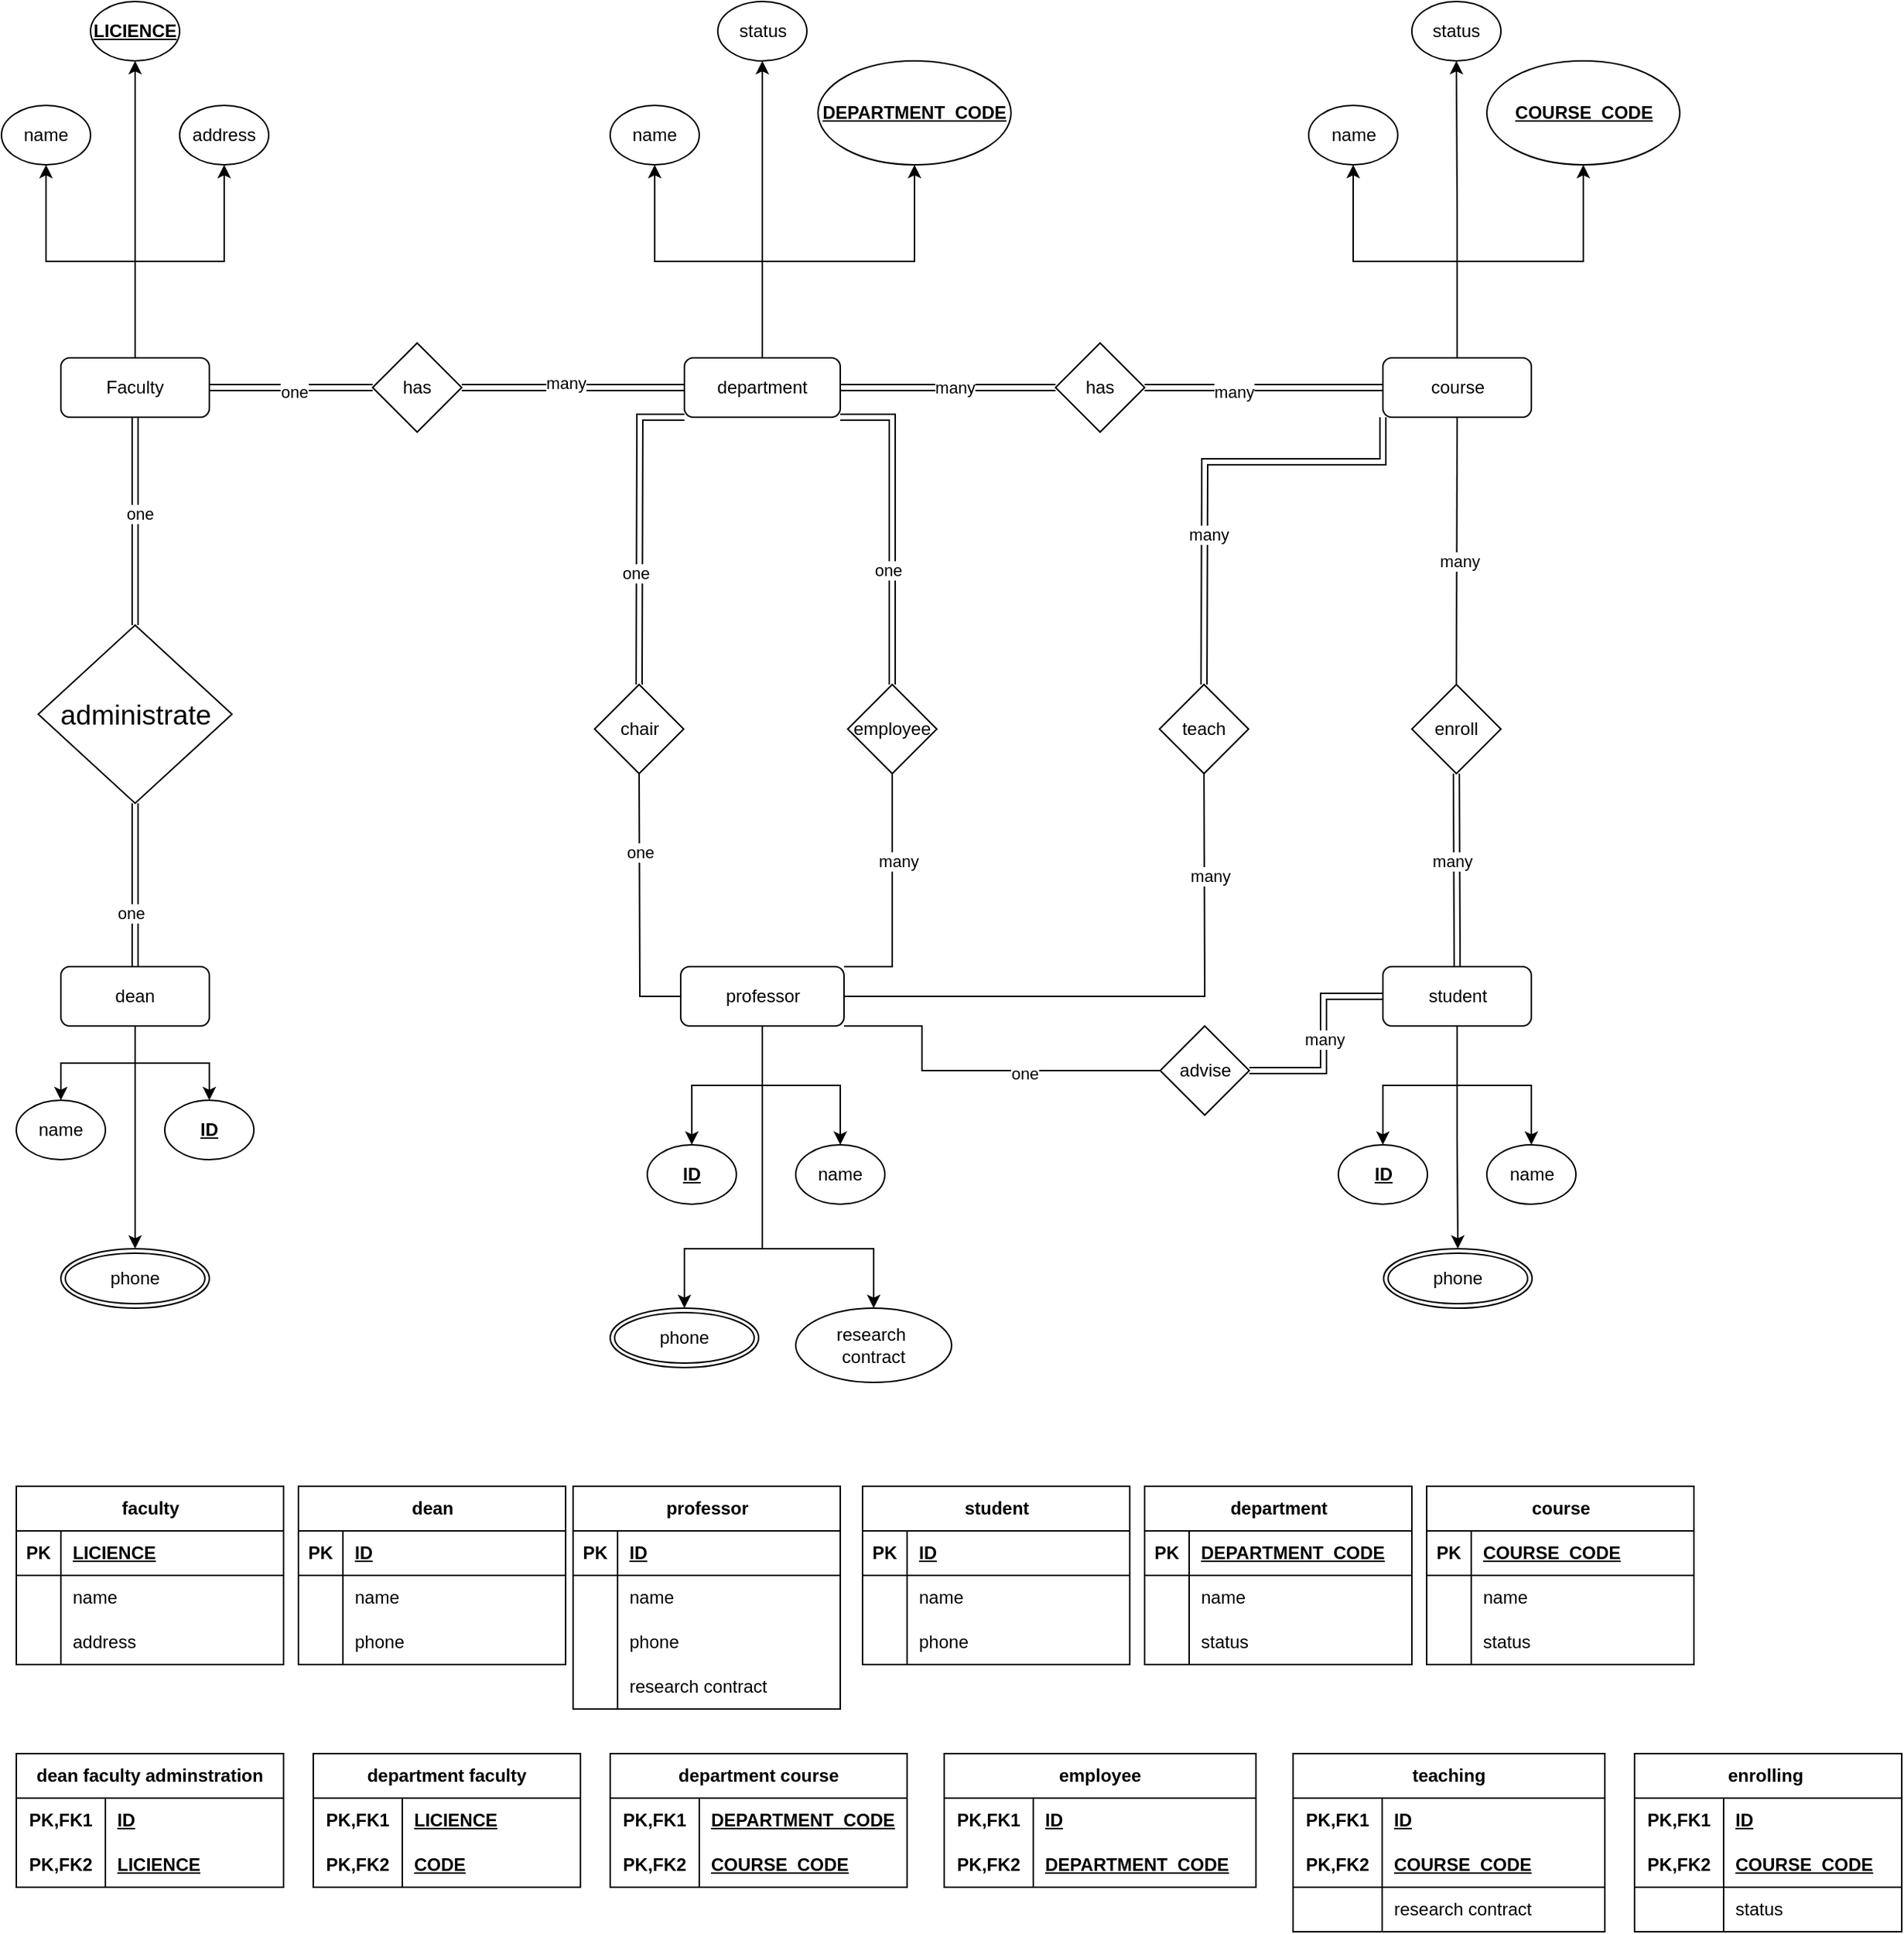 <mxfile version="27.2.0">
  <diagram name="Page-1" id="Nlg96sPs2__64yxKFebv">
    <mxGraphModel dx="3435" dy="2525" grid="1" gridSize="10" guides="1" tooltips="1" connect="1" arrows="1" fold="1" page="1" pageScale="1" pageWidth="850" pageHeight="1100" math="0" shadow="0">
      <root>
        <mxCell id="0" />
        <mxCell id="1" parent="0" />
        <mxCell id="-0kq6au3n69eAczguCzb-8" value="" style="edgeStyle=orthogonalEdgeStyle;rounded=0;orthogonalLoop=1;jettySize=auto;html=1;" parent="1" source="-0kq6au3n69eAczguCzb-3" target="-0kq6au3n69eAczguCzb-4" edge="1">
          <mxGeometry relative="1" as="geometry" />
        </mxCell>
        <mxCell id="kddxn9xaWUX6taKfsctK-79" style="edgeStyle=orthogonalEdgeStyle;rounded=0;orthogonalLoop=1;jettySize=auto;html=1;entryX=0.5;entryY=1;entryDx=0;entryDy=0;" parent="1" source="-0kq6au3n69eAczguCzb-3" target="kddxn9xaWUX6taKfsctK-78" edge="1">
          <mxGeometry relative="1" as="geometry" />
        </mxCell>
        <mxCell id="kddxn9xaWUX6taKfsctK-96" style="edgeStyle=orthogonalEdgeStyle;rounded=0;orthogonalLoop=1;jettySize=auto;html=1;entryX=0.5;entryY=1;entryDx=0;entryDy=0;" parent="1" source="-0kq6au3n69eAczguCzb-3" target="kddxn9xaWUX6taKfsctK-95" edge="1">
          <mxGeometry relative="1" as="geometry" />
        </mxCell>
        <mxCell id="-0kq6au3n69eAczguCzb-3" value="Faculty" style="rounded=1;whiteSpace=wrap;html=1;" parent="1" vertex="1">
          <mxGeometry x="-50" y="120" width="100" height="40" as="geometry" />
        </mxCell>
        <mxCell id="-0kq6au3n69eAczguCzb-4" value="name" style="ellipse;whiteSpace=wrap;html=1;" parent="1" vertex="1">
          <mxGeometry x="-90" y="-50" width="60" height="40" as="geometry" />
        </mxCell>
        <mxCell id="-0kq6au3n69eAczguCzb-10" value="name" style="ellipse;whiteSpace=wrap;html=1;" parent="1" vertex="1">
          <mxGeometry x="-80" y="620" width="60" height="40" as="geometry" />
        </mxCell>
        <mxCell id="kddxn9xaWUX6taKfsctK-4" value="" style="edgeStyle=orthogonalEdgeStyle;rounded=0;orthogonalLoop=1;jettySize=auto;html=1;" parent="1" source="-0kq6au3n69eAczguCzb-13" target="kddxn9xaWUX6taKfsctK-3" edge="1">
          <mxGeometry relative="1" as="geometry" />
        </mxCell>
        <mxCell id="kddxn9xaWUX6taKfsctK-124" style="edgeStyle=orthogonalEdgeStyle;rounded=0;orthogonalLoop=1;jettySize=auto;html=1;entryX=0.5;entryY=1;entryDx=0;entryDy=0;" parent="1" source="-0kq6au3n69eAczguCzb-13" target="kddxn9xaWUX6taKfsctK-123" edge="1">
          <mxGeometry relative="1" as="geometry" />
        </mxCell>
        <mxCell id="kddxn9xaWUX6taKfsctK-159" style="edgeStyle=orthogonalEdgeStyle;rounded=0;orthogonalLoop=1;jettySize=auto;html=1;entryX=0.5;entryY=1;entryDx=0;entryDy=0;" parent="1" source="-0kq6au3n69eAczguCzb-13" target="kddxn9xaWUX6taKfsctK-158" edge="1">
          <mxGeometry relative="1" as="geometry" />
        </mxCell>
        <mxCell id="-0kq6au3n69eAczguCzb-13" value="department" style="rounded=1;whiteSpace=wrap;html=1;" parent="1" vertex="1">
          <mxGeometry x="370" y="120" width="105" height="40" as="geometry" />
        </mxCell>
        <mxCell id="kddxn9xaWUX6taKfsctK-85" style="edgeStyle=orthogonalEdgeStyle;rounded=0;orthogonalLoop=1;jettySize=auto;html=1;entryX=0.5;entryY=1;entryDx=0;entryDy=0;" parent="1" source="-0kq6au3n69eAczguCzb-14" target="kddxn9xaWUX6taKfsctK-82" edge="1">
          <mxGeometry relative="1" as="geometry" />
        </mxCell>
        <mxCell id="kddxn9xaWUX6taKfsctK-161" style="edgeStyle=orthogonalEdgeStyle;rounded=0;orthogonalLoop=1;jettySize=auto;html=1;entryX=0.5;entryY=1;entryDx=0;entryDy=0;" parent="1" source="-0kq6au3n69eAczguCzb-14" target="kddxn9xaWUX6taKfsctK-160" edge="1">
          <mxGeometry relative="1" as="geometry" />
        </mxCell>
        <mxCell id="kddxn9xaWUX6taKfsctK-246" style="edgeStyle=orthogonalEdgeStyle;rounded=0;orthogonalLoop=1;jettySize=auto;html=1;entryX=0.5;entryY=1;entryDx=0;entryDy=0;" parent="1" source="-0kq6au3n69eAczguCzb-14" target="kddxn9xaWUX6taKfsctK-245" edge="1">
          <mxGeometry relative="1" as="geometry" />
        </mxCell>
        <mxCell id="-0kq6au3n69eAczguCzb-14" value="course" style="rounded=1;whiteSpace=wrap;html=1;" parent="1" vertex="1">
          <mxGeometry x="840.5" y="120" width="100" height="40" as="geometry" />
        </mxCell>
        <mxCell id="kddxn9xaWUX6taKfsctK-5" value="" style="edgeStyle=orthogonalEdgeStyle;rounded=0;orthogonalLoop=1;jettySize=auto;html=1;" parent="1" source="-0kq6au3n69eAczguCzb-15" target="-0kq6au3n69eAczguCzb-41" edge="1">
          <mxGeometry relative="1" as="geometry" />
        </mxCell>
        <mxCell id="kddxn9xaWUX6taKfsctK-91" style="edgeStyle=orthogonalEdgeStyle;rounded=0;orthogonalLoop=1;jettySize=auto;html=1;" parent="1" source="-0kq6au3n69eAczguCzb-15" target="kddxn9xaWUX6taKfsctK-90" edge="1">
          <mxGeometry relative="1" as="geometry">
            <Array as="points">
              <mxPoint x="423" y="720" />
              <mxPoint x="370" y="720" />
            </Array>
          </mxGeometry>
        </mxCell>
        <mxCell id="kddxn9xaWUX6taKfsctK-287" style="edgeStyle=orthogonalEdgeStyle;rounded=0;orthogonalLoop=1;jettySize=auto;html=1;entryX=0.5;entryY=0;entryDx=0;entryDy=0;" parent="1" source="-0kq6au3n69eAczguCzb-15" target="kddxn9xaWUX6taKfsctK-286" edge="1">
          <mxGeometry relative="1" as="geometry">
            <Array as="points">
              <mxPoint x="423" y="720" />
              <mxPoint x="498" y="720" />
            </Array>
          </mxGeometry>
        </mxCell>
        <mxCell id="-0kq6au3n69eAczguCzb-15" value="professor" style="rounded=1;whiteSpace=wrap;html=1;" parent="1" vertex="1">
          <mxGeometry x="367.5" y="530" width="110" height="40" as="geometry" />
        </mxCell>
        <mxCell id="-0kq6au3n69eAczguCzb-37" style="edgeStyle=orthogonalEdgeStyle;rounded=0;orthogonalLoop=1;jettySize=auto;html=1;entryX=0.5;entryY=0;entryDx=0;entryDy=0;" parent="1" source="-0kq6au3n69eAczguCzb-16" target="-0kq6au3n69eAczguCzb-35" edge="1">
          <mxGeometry relative="1" as="geometry" />
        </mxCell>
        <mxCell id="kddxn9xaWUX6taKfsctK-87" style="edgeStyle=orthogonalEdgeStyle;rounded=0;orthogonalLoop=1;jettySize=auto;html=1;" parent="1" source="-0kq6au3n69eAczguCzb-16" target="kddxn9xaWUX6taKfsctK-86" edge="1">
          <mxGeometry relative="1" as="geometry" />
        </mxCell>
        <mxCell id="-0kq6au3n69eAczguCzb-16" value="student" style="rounded=1;whiteSpace=wrap;html=1;" parent="1" vertex="1">
          <mxGeometry x="840.5" y="530" width="100" height="40" as="geometry" />
        </mxCell>
        <mxCell id="-0kq6au3n69eAczguCzb-18" value="has" style="rhombus;whiteSpace=wrap;html=1;" parent="1" vertex="1">
          <mxGeometry x="160" y="110" width="60" height="60" as="geometry" />
        </mxCell>
        <mxCell id="-0kq6au3n69eAczguCzb-24" value="" style="shape=link;endArrow=classic;startArrow=classic;html=1;rounded=0;exitX=1;exitY=0.5;exitDx=0;exitDy=0;entryX=0;entryY=0.5;entryDx=0;entryDy=0;" parent="1" source="-0kq6au3n69eAczguCzb-3" target="-0kq6au3n69eAczguCzb-18" edge="1">
          <mxGeometry width="100" height="100" relative="1" as="geometry">
            <mxPoint x="20" y="240" as="sourcePoint" />
            <mxPoint x="120" y="140" as="targetPoint" />
          </mxGeometry>
        </mxCell>
        <mxCell id="kddxn9xaWUX6taKfsctK-49" value="one" style="edgeLabel;html=1;align=center;verticalAlign=middle;resizable=0;points=[];" parent="-0kq6au3n69eAczguCzb-24" vertex="1" connectable="0">
          <mxGeometry x="0.028" y="-3" relative="1" as="geometry">
            <mxPoint as="offset" />
          </mxGeometry>
        </mxCell>
        <mxCell id="-0kq6au3n69eAczguCzb-35" value="ID" style="ellipse;whiteSpace=wrap;html=1;fontStyle=5" parent="1" vertex="1">
          <mxGeometry x="810.5" y="650" width="60" height="40" as="geometry" />
        </mxCell>
        <mxCell id="-0kq6au3n69eAczguCzb-38" value="" style="edgeStyle=orthogonalEdgeStyle;rounded=0;orthogonalLoop=1;jettySize=auto;html=1;exitX=0.5;exitY=1;exitDx=0;exitDy=0;" parent="1" source="-0kq6au3n69eAczguCzb-15" target="-0kq6au3n69eAczguCzb-40" edge="1">
          <mxGeometry relative="1" as="geometry">
            <mxPoint x="430" y="600" as="sourcePoint" />
          </mxGeometry>
        </mxCell>
        <mxCell id="-0kq6au3n69eAczguCzb-40" value="name" style="ellipse;whiteSpace=wrap;html=1;" parent="1" vertex="1">
          <mxGeometry x="445" y="650" width="60" height="40" as="geometry" />
        </mxCell>
        <mxCell id="-0kq6au3n69eAczguCzb-41" value="ID" style="ellipse;whiteSpace=wrap;html=1;fontStyle=5" parent="1" vertex="1">
          <mxGeometry x="345" y="650" width="60" height="40" as="geometry" />
        </mxCell>
        <mxCell id="kddxn9xaWUX6taKfsctK-3" value="name" style="ellipse;whiteSpace=wrap;html=1;" parent="1" vertex="1">
          <mxGeometry x="320" y="-50" width="60" height="40" as="geometry" />
        </mxCell>
        <mxCell id="kddxn9xaWUX6taKfsctK-6" value="has" style="rhombus;whiteSpace=wrap;html=1;" parent="1" vertex="1">
          <mxGeometry x="620" y="110" width="60" height="60" as="geometry" />
        </mxCell>
        <mxCell id="kddxn9xaWUX6taKfsctK-9" value="" style="shape=link;endArrow=classic;startArrow=classic;html=1;rounded=0;exitX=1;exitY=0.5;exitDx=0;exitDy=0;entryX=0;entryY=0.5;entryDx=0;entryDy=0;" parent="1" source="-0kq6au3n69eAczguCzb-13" target="kddxn9xaWUX6taKfsctK-6" edge="1">
          <mxGeometry width="100" height="100" relative="1" as="geometry">
            <mxPoint x="420" y="260" as="sourcePoint" />
            <mxPoint x="490" y="260" as="targetPoint" />
          </mxGeometry>
        </mxCell>
        <mxCell id="kddxn9xaWUX6taKfsctK-51" value="many" style="edgeLabel;html=1;align=center;verticalAlign=middle;resizable=0;points=[];" parent="kddxn9xaWUX6taKfsctK-9" vertex="1" connectable="0">
          <mxGeometry x="0.076" relative="1" as="geometry">
            <mxPoint x="-1" as="offset" />
          </mxGeometry>
        </mxCell>
        <mxCell id="kddxn9xaWUX6taKfsctK-10" value="" style="shape=link;endArrow=classic;startArrow=classic;html=1;rounded=0;exitX=1;exitY=0.5;exitDx=0;exitDy=0;entryX=0;entryY=0.5;entryDx=0;entryDy=0;" parent="1" source="kddxn9xaWUX6taKfsctK-6" target="-0kq6au3n69eAczguCzb-14" edge="1">
          <mxGeometry width="100" height="100" relative="1" as="geometry">
            <mxPoint x="740.5" y="190" as="sourcePoint" />
            <mxPoint x="810.5" y="190" as="targetPoint" />
          </mxGeometry>
        </mxCell>
        <mxCell id="kddxn9xaWUX6taKfsctK-52" value="many" style="edgeLabel;html=1;align=center;verticalAlign=middle;resizable=0;points=[];" parent="kddxn9xaWUX6taKfsctK-10" vertex="1" connectable="0">
          <mxGeometry x="-0.258" y="-3" relative="1" as="geometry">
            <mxPoint as="offset" />
          </mxGeometry>
        </mxCell>
        <mxCell id="kddxn9xaWUX6taKfsctK-11" value="" style="shape=link;endArrow=classic;startArrow=classic;html=1;rounded=0;exitX=1;exitY=0.5;exitDx=0;exitDy=0;entryX=0;entryY=0.5;entryDx=0;entryDy=0;" parent="1" source="-0kq6au3n69eAczguCzb-18" target="-0kq6au3n69eAczguCzb-13" edge="1">
          <mxGeometry width="100" height="100" relative="1" as="geometry">
            <mxPoint x="350" y="230" as="sourcePoint" />
            <mxPoint x="420" y="230" as="targetPoint" />
          </mxGeometry>
        </mxCell>
        <mxCell id="kddxn9xaWUX6taKfsctK-50" value="many" style="edgeLabel;html=1;align=center;verticalAlign=middle;resizable=0;points=[];" parent="kddxn9xaWUX6taKfsctK-11" vertex="1" connectable="0">
          <mxGeometry x="-0.071" y="3" relative="1" as="geometry">
            <mxPoint as="offset" />
          </mxGeometry>
        </mxCell>
        <mxCell id="kddxn9xaWUX6taKfsctK-12" value="chair" style="rhombus;whiteSpace=wrap;html=1;" parent="1" vertex="1">
          <mxGeometry x="309.5" y="340" width="60" height="60" as="geometry" />
        </mxCell>
        <mxCell id="kddxn9xaWUX6taKfsctK-15" value="" style="endArrow=none;html=1;rounded=0;exitX=0;exitY=0.5;exitDx=0;exitDy=0;entryX=0.5;entryY=1;entryDx=0;entryDy=0;" parent="1" source="-0kq6au3n69eAczguCzb-15" target="kddxn9xaWUX6taKfsctK-12" edge="1">
          <mxGeometry width="50" height="50" relative="1" as="geometry">
            <mxPoint x="320" y="470" as="sourcePoint" />
            <mxPoint x="340" y="460" as="targetPoint" />
            <Array as="points">
              <mxPoint x="340" y="550" />
            </Array>
          </mxGeometry>
        </mxCell>
        <mxCell id="kddxn9xaWUX6taKfsctK-58" value="one" style="edgeLabel;html=1;align=center;verticalAlign=middle;resizable=0;points=[];" parent="kddxn9xaWUX6taKfsctK-15" vertex="1" connectable="0">
          <mxGeometry x="0.408" relative="1" as="geometry">
            <mxPoint as="offset" />
          </mxGeometry>
        </mxCell>
        <mxCell id="kddxn9xaWUX6taKfsctK-18" value="" style="shape=link;endArrow=classic;startArrow=classic;html=1;rounded=0;exitX=0.5;exitY=0;exitDx=0;exitDy=0;entryX=0;entryY=1;entryDx=0;entryDy=0;" parent="1" source="kddxn9xaWUX6taKfsctK-12" target="-0kq6au3n69eAczguCzb-13" edge="1">
          <mxGeometry width="100" height="100" relative="1" as="geometry">
            <mxPoint x="350" y="190" as="sourcePoint" />
            <mxPoint x="410" y="190" as="targetPoint" />
            <Array as="points">
              <mxPoint x="340" y="160" />
            </Array>
          </mxGeometry>
        </mxCell>
        <mxCell id="kddxn9xaWUX6taKfsctK-59" value="one" style="edgeLabel;html=1;align=center;verticalAlign=middle;resizable=0;points=[];" parent="kddxn9xaWUX6taKfsctK-18" vertex="1" connectable="0">
          <mxGeometry x="-0.279" y="3" relative="1" as="geometry">
            <mxPoint as="offset" />
          </mxGeometry>
        </mxCell>
        <mxCell id="kddxn9xaWUX6taKfsctK-19" value="employee" style="rhombus;whiteSpace=wrap;html=1;" parent="1" vertex="1">
          <mxGeometry x="480" y="340" width="60" height="60" as="geometry" />
        </mxCell>
        <mxCell id="kddxn9xaWUX6taKfsctK-20" value="" style="endArrow=none;html=1;rounded=0;exitX=1;exitY=0;exitDx=0;exitDy=0;entryX=0.5;entryY=1;entryDx=0;entryDy=0;" parent="1" source="-0kq6au3n69eAczguCzb-15" target="kddxn9xaWUX6taKfsctK-19" edge="1">
          <mxGeometry width="50" height="50" relative="1" as="geometry">
            <mxPoint x="320" y="470" as="sourcePoint" />
            <mxPoint x="510.5" y="460" as="targetPoint" />
            <Array as="points">
              <mxPoint x="510" y="530" />
            </Array>
          </mxGeometry>
        </mxCell>
        <mxCell id="kddxn9xaWUX6taKfsctK-56" value="many" style="edgeLabel;html=1;align=center;verticalAlign=middle;resizable=0;points=[];" parent="kddxn9xaWUX6taKfsctK-20" vertex="1" connectable="0">
          <mxGeometry x="0.267" y="-4" relative="1" as="geometry">
            <mxPoint y="-1" as="offset" />
          </mxGeometry>
        </mxCell>
        <mxCell id="kddxn9xaWUX6taKfsctK-22" style="edgeStyle=orthogonalEdgeStyle;rounded=0;orthogonalLoop=1;jettySize=auto;html=1;exitX=0.5;exitY=1;exitDx=0;exitDy=0;" parent="1" source="-0kq6au3n69eAczguCzb-15" target="-0kq6au3n69eAczguCzb-15" edge="1">
          <mxGeometry relative="1" as="geometry" />
        </mxCell>
        <mxCell id="kddxn9xaWUX6taKfsctK-23" value="teach" style="rhombus;whiteSpace=wrap;html=1;" parent="1" vertex="1">
          <mxGeometry x="690" y="340" width="60" height="60" as="geometry" />
        </mxCell>
        <mxCell id="kddxn9xaWUX6taKfsctK-24" value="" style="endArrow=none;html=1;rounded=0;entryX=0.5;entryY=1;entryDx=0;entryDy=0;exitX=1;exitY=0.5;exitDx=0;exitDy=0;" parent="1" source="-0kq6au3n69eAczguCzb-15" target="kddxn9xaWUX6taKfsctK-23" edge="1">
          <mxGeometry width="50" height="50" relative="1" as="geometry">
            <mxPoint x="320" y="470" as="sourcePoint" />
            <mxPoint x="720.5" y="460" as="targetPoint" />
            <Array as="points">
              <mxPoint x="720.5" y="550" />
            </Array>
          </mxGeometry>
        </mxCell>
        <mxCell id="kddxn9xaWUX6taKfsctK-62" value="many" style="edgeLabel;html=1;align=center;verticalAlign=middle;resizable=0;points=[];" parent="kddxn9xaWUX6taKfsctK-24" vertex="1" connectable="0">
          <mxGeometry x="0.649" y="-4" relative="1" as="geometry">
            <mxPoint as="offset" />
          </mxGeometry>
        </mxCell>
        <mxCell id="kddxn9xaWUX6taKfsctK-26" value="" style="shape=link;endArrow=classic;startArrow=classic;html=1;rounded=0;exitX=0.5;exitY=0;exitDx=0;exitDy=0;entryX=0;entryY=1;entryDx=0;entryDy=0;" parent="1" source="kddxn9xaWUX6taKfsctK-23" target="-0kq6au3n69eAczguCzb-14" edge="1">
          <mxGeometry width="100" height="100" relative="1" as="geometry">
            <mxPoint x="790.5" y="220" as="sourcePoint" />
            <mxPoint x="880.5" y="220" as="targetPoint" />
            <Array as="points">
              <mxPoint x="720.5" y="190" />
              <mxPoint x="840.5" y="190" />
            </Array>
          </mxGeometry>
        </mxCell>
        <mxCell id="kddxn9xaWUX6taKfsctK-60" value="many" style="edgeLabel;html=1;align=center;verticalAlign=middle;resizable=0;points=[];" parent="kddxn9xaWUX6taKfsctK-26" vertex="1" connectable="0">
          <mxGeometry x="-0.323" y="-2" relative="1" as="geometry">
            <mxPoint as="offset" />
          </mxGeometry>
        </mxCell>
        <mxCell id="kddxn9xaWUX6taKfsctK-27" value="enroll" style="rhombus;whiteSpace=wrap;html=1;" parent="1" vertex="1">
          <mxGeometry x="860" y="340" width="60" height="60" as="geometry" />
        </mxCell>
        <mxCell id="kddxn9xaWUX6taKfsctK-28" value="" style="endArrow=none;html=1;rounded=0;entryX=0.5;entryY=1;entryDx=0;entryDy=0;exitX=0.5;exitY=0;exitDx=0;exitDy=0;" parent="1" source="kddxn9xaWUX6taKfsctK-27" target="-0kq6au3n69eAczguCzb-14" edge="1">
          <mxGeometry width="50" height="50" relative="1" as="geometry">
            <mxPoint x="890.5" y="300" as="sourcePoint" />
            <mxPoint x="1010.5" y="200" as="targetPoint" />
            <Array as="points" />
          </mxGeometry>
        </mxCell>
        <mxCell id="kddxn9xaWUX6taKfsctK-53" value="many" style="edgeLabel;html=1;align=center;verticalAlign=middle;resizable=0;points=[];" parent="kddxn9xaWUX6taKfsctK-28" vertex="1" connectable="0">
          <mxGeometry x="-0.08" y="-2" relative="1" as="geometry">
            <mxPoint as="offset" />
          </mxGeometry>
        </mxCell>
        <mxCell id="kddxn9xaWUX6taKfsctK-30" value="" style="shape=link;endArrow=classic;startArrow=classic;html=1;rounded=0;entryX=0.5;entryY=1;entryDx=0;entryDy=0;exitX=0.5;exitY=0;exitDx=0;exitDy=0;" parent="1" source="-0kq6au3n69eAczguCzb-16" target="kddxn9xaWUX6taKfsctK-27" edge="1">
          <mxGeometry width="100" height="100" relative="1" as="geometry">
            <mxPoint x="890.5" y="520" as="sourcePoint" />
            <mxPoint x="890.5" y="460" as="targetPoint" />
          </mxGeometry>
        </mxCell>
        <mxCell id="kddxn9xaWUX6taKfsctK-54" value="many" style="edgeLabel;html=1;align=center;verticalAlign=middle;resizable=0;points=[];" parent="kddxn9xaWUX6taKfsctK-30" vertex="1" connectable="0">
          <mxGeometry x="0.102" y="3" relative="1" as="geometry">
            <mxPoint as="offset" />
          </mxGeometry>
        </mxCell>
        <mxCell id="kddxn9xaWUX6taKfsctK-31" value="advise" style="rhombus;whiteSpace=wrap;html=1;" parent="1" vertex="1">
          <mxGeometry x="690.5" y="570" width="60" height="60" as="geometry" />
        </mxCell>
        <mxCell id="kddxn9xaWUX6taKfsctK-33" value="" style="shape=link;endArrow=classic;startArrow=classic;html=1;rounded=0;exitX=0;exitY=0.5;exitDx=0;exitDy=0;entryX=1;entryY=0.5;entryDx=0;entryDy=0;" parent="1" source="-0kq6au3n69eAczguCzb-16" target="kddxn9xaWUX6taKfsctK-31" edge="1">
          <mxGeometry width="100" height="100" relative="1" as="geometry">
            <mxPoint x="800.5" y="580" as="sourcePoint" />
            <mxPoint x="920.5" y="490" as="targetPoint" />
            <Array as="points">
              <mxPoint x="800.5" y="550" />
              <mxPoint x="800.5" y="600" />
            </Array>
          </mxGeometry>
        </mxCell>
        <mxCell id="kddxn9xaWUX6taKfsctK-64" value="many" style="edgeLabel;html=1;align=center;verticalAlign=middle;resizable=0;points=[];" parent="kddxn9xaWUX6taKfsctK-33" vertex="1" connectable="0">
          <mxGeometry x="-0.023" relative="1" as="geometry">
            <mxPoint as="offset" />
          </mxGeometry>
        </mxCell>
        <mxCell id="kddxn9xaWUX6taKfsctK-34" value="" style="endArrow=none;html=1;rounded=0;entryX=0;entryY=0.5;entryDx=0;entryDy=0;exitX=1;exitY=1;exitDx=0;exitDy=0;" parent="1" source="-0kq6au3n69eAczguCzb-15" target="kddxn9xaWUX6taKfsctK-31" edge="1">
          <mxGeometry width="50" height="50" relative="1" as="geometry">
            <mxPoint x="520" y="590" as="sourcePoint" />
            <mxPoint x="390" y="420" as="targetPoint" />
            <Array as="points">
              <mxPoint x="530" y="570" />
              <mxPoint x="530" y="600" />
            </Array>
          </mxGeometry>
        </mxCell>
        <mxCell id="kddxn9xaWUX6taKfsctK-63" value="one" style="edgeLabel;html=1;align=center;verticalAlign=middle;resizable=0;points=[];" parent="kddxn9xaWUX6taKfsctK-34" vertex="1" connectable="0">
          <mxGeometry x="0.248" y="-2" relative="1" as="geometry">
            <mxPoint as="offset" />
          </mxGeometry>
        </mxCell>
        <mxCell id="kddxn9xaWUX6taKfsctK-36" value="" style="edgeStyle=orthogonalEdgeStyle;rounded=0;orthogonalLoop=1;jettySize=auto;html=1;" parent="1" source="kddxn9xaWUX6taKfsctK-35" target="-0kq6au3n69eAczguCzb-10" edge="1">
          <mxGeometry relative="1" as="geometry" />
        </mxCell>
        <mxCell id="kddxn9xaWUX6taKfsctK-81" style="edgeStyle=orthogonalEdgeStyle;rounded=0;orthogonalLoop=1;jettySize=auto;html=1;" parent="1" source="kddxn9xaWUX6taKfsctK-35" target="kddxn9xaWUX6taKfsctK-80" edge="1">
          <mxGeometry relative="1" as="geometry" />
        </mxCell>
        <mxCell id="kddxn9xaWUX6taKfsctK-94" style="edgeStyle=orthogonalEdgeStyle;rounded=0;orthogonalLoop=1;jettySize=auto;html=1;entryX=0.5;entryY=0;entryDx=0;entryDy=0;" parent="1" source="kddxn9xaWUX6taKfsctK-35" target="kddxn9xaWUX6taKfsctK-93" edge="1">
          <mxGeometry relative="1" as="geometry" />
        </mxCell>
        <mxCell id="kddxn9xaWUX6taKfsctK-35" value="dean" style="rounded=1;whiteSpace=wrap;html=1;" parent="1" vertex="1">
          <mxGeometry x="-50" y="530" width="100" height="40" as="geometry" />
        </mxCell>
        <mxCell id="kddxn9xaWUX6taKfsctK-37" value="&lt;span style=&quot;font-size:14.0pt;line-height:107%;&lt;br/&gt;font-family:&amp;quot;Calibri&amp;quot;,sans-serif;mso-ascii-theme-font:minor-latin;mso-fareast-font-family:&lt;br/&gt;Calibri;mso-fareast-theme-font:minor-latin;mso-hansi-theme-font:minor-latin;&lt;br/&gt;mso-bidi-font-family:Arial;mso-bidi-theme-font:minor-bidi;mso-ansi-language:&lt;br/&gt;EN-US;mso-fareast-language:EN-US;mso-bidi-language:AR-EG&quot;&gt;administrate&lt;/span&gt;" style="rhombus;whiteSpace=wrap;html=1;" parent="1" vertex="1">
          <mxGeometry x="-65.25" y="300" width="130.5" height="120" as="geometry" />
        </mxCell>
        <mxCell id="kddxn9xaWUX6taKfsctK-39" value="" style="shape=link;endArrow=classic;startArrow=classic;html=1;rounded=0;exitX=0.5;exitY=1;exitDx=0;exitDy=0;entryX=0.5;entryY=0;entryDx=0;entryDy=0;" parent="1" source="-0kq6au3n69eAczguCzb-3" target="kddxn9xaWUX6taKfsctK-37" edge="1">
          <mxGeometry width="100" height="100" relative="1" as="geometry">
            <mxPoint x="30" y="210" as="sourcePoint" />
            <mxPoint x="160" y="230" as="targetPoint" />
          </mxGeometry>
        </mxCell>
        <mxCell id="kddxn9xaWUX6taKfsctK-47" value="one" style="edgeLabel;html=1;align=center;verticalAlign=middle;resizable=0;points=[];" parent="kddxn9xaWUX6taKfsctK-39" vertex="1" connectable="0">
          <mxGeometry x="-0.082" y="3" relative="1" as="geometry">
            <mxPoint as="offset" />
          </mxGeometry>
        </mxCell>
        <mxCell id="kddxn9xaWUX6taKfsctK-40" value="" style="shape=link;endArrow=classic;startArrow=classic;html=1;rounded=0;exitX=0.5;exitY=1;exitDx=0;exitDy=0;entryX=0.5;entryY=0;entryDx=0;entryDy=0;" parent="1" source="kddxn9xaWUX6taKfsctK-37" target="kddxn9xaWUX6taKfsctK-35" edge="1">
          <mxGeometry width="100" height="100" relative="1" as="geometry">
            <mxPoint x="0.5" y="480" as="sourcePoint" />
            <mxPoint x="130" y="480" as="targetPoint" />
          </mxGeometry>
        </mxCell>
        <mxCell id="kddxn9xaWUX6taKfsctK-48" value="one" style="edgeLabel;html=1;align=center;verticalAlign=middle;resizable=0;points=[];" parent="kddxn9xaWUX6taKfsctK-40" vertex="1" connectable="0">
          <mxGeometry x="0.349" y="-3" relative="1" as="geometry">
            <mxPoint as="offset" />
          </mxGeometry>
        </mxCell>
        <mxCell id="kddxn9xaWUX6taKfsctK-41" value="" style="edgeStyle=orthogonalEdgeStyle;rounded=0;orthogonalLoop=1;jettySize=auto;html=1;" parent="1" source="-0kq6au3n69eAczguCzb-16" target="-0kq6au3n69eAczguCzb-33" edge="1">
          <mxGeometry relative="1" as="geometry">
            <mxPoint x="890.5" y="570" as="sourcePoint" />
            <mxPoint x="940.5" y="650" as="targetPoint" />
          </mxGeometry>
        </mxCell>
        <mxCell id="-0kq6au3n69eAczguCzb-33" value="name" style="ellipse;whiteSpace=wrap;html=1;" parent="1" vertex="1">
          <mxGeometry x="910.5" y="650" width="60" height="40" as="geometry" />
        </mxCell>
        <mxCell id="kddxn9xaWUX6taKfsctK-43" value="" style="shape=link;endArrow=classic;startArrow=classic;html=1;rounded=0;exitX=0.5;exitY=0;exitDx=0;exitDy=0;entryX=1;entryY=1;entryDx=0;entryDy=0;" parent="1" source="kddxn9xaWUX6taKfsctK-19" target="-0kq6au3n69eAczguCzb-13" edge="1">
          <mxGeometry width="100" height="100" relative="1" as="geometry">
            <mxPoint x="490" y="430" as="sourcePoint" />
            <mxPoint x="520" y="250" as="targetPoint" />
            <Array as="points">
              <mxPoint x="510" y="160" />
            </Array>
          </mxGeometry>
        </mxCell>
        <mxCell id="kddxn9xaWUX6taKfsctK-57" value="one" style="edgeLabel;html=1;align=center;verticalAlign=middle;resizable=0;points=[];" parent="kddxn9xaWUX6taKfsctK-43" vertex="1" connectable="0">
          <mxGeometry x="-0.285" y="3" relative="1" as="geometry">
            <mxPoint as="offset" />
          </mxGeometry>
        </mxCell>
        <mxCell id="kddxn9xaWUX6taKfsctK-78" value="address" style="ellipse;whiteSpace=wrap;html=1;" parent="1" vertex="1">
          <mxGeometry x="30" y="-50" width="60" height="40" as="geometry" />
        </mxCell>
        <mxCell id="kddxn9xaWUX6taKfsctK-80" value="ID" style="ellipse;whiteSpace=wrap;html=1;fontStyle=5" parent="1" vertex="1">
          <mxGeometry x="20" y="620" width="60" height="40" as="geometry" />
        </mxCell>
        <mxCell id="kddxn9xaWUX6taKfsctK-82" value="name" style="ellipse;whiteSpace=wrap;html=1;" parent="1" vertex="1">
          <mxGeometry x="790.5" y="-50" width="60" height="40" as="geometry" />
        </mxCell>
        <mxCell id="kddxn9xaWUX6taKfsctK-86" value="phone" style="ellipse;shape=doubleEllipse;margin=3;whiteSpace=wrap;html=1;align=center;" parent="1" vertex="1">
          <mxGeometry x="841" y="720" width="100" height="40" as="geometry" />
        </mxCell>
        <mxCell id="kddxn9xaWUX6taKfsctK-90" value="phone" style="ellipse;shape=doubleEllipse;margin=3;whiteSpace=wrap;html=1;align=center;" parent="1" vertex="1">
          <mxGeometry x="320" y="760" width="100" height="40" as="geometry" />
        </mxCell>
        <mxCell id="kddxn9xaWUX6taKfsctK-93" value="phone" style="ellipse;shape=doubleEllipse;margin=3;whiteSpace=wrap;html=1;align=center;" parent="1" vertex="1">
          <mxGeometry x="-50" y="720" width="100" height="40" as="geometry" />
        </mxCell>
        <mxCell id="kddxn9xaWUX6taKfsctK-95" value="LICIENCE" style="ellipse;whiteSpace=wrap;html=1;fontStyle=5" parent="1" vertex="1">
          <mxGeometry x="-30" y="-120" width="60" height="40" as="geometry" />
        </mxCell>
        <mxCell id="kddxn9xaWUX6taKfsctK-97" value="faculty" style="shape=table;startSize=30;container=1;collapsible=1;childLayout=tableLayout;fixedRows=2;rowLines=0;fontStyle=1;align=center;resizeLast=1;html=1;" parent="1" vertex="1">
          <mxGeometry x="-80" y="880" width="180" height="120" as="geometry" />
        </mxCell>
        <mxCell id="kddxn9xaWUX6taKfsctK-98" value="" style="shape=tableRow;horizontal=0;startSize=0;swimlaneHead=0;swimlaneBody=0;fillColor=none;collapsible=0;dropTarget=0;points=[[0,0.5],[1,0.5]];portConstraint=eastwest;top=0;left=0;right=0;bottom=1;" parent="kddxn9xaWUX6taKfsctK-97" vertex="1">
          <mxGeometry y="30" width="180" height="30" as="geometry" />
        </mxCell>
        <mxCell id="kddxn9xaWUX6taKfsctK-99" value="PK" style="shape=partialRectangle;connectable=0;fillColor=none;top=0;left=0;bottom=0;right=0;fontStyle=1;overflow=hidden;whiteSpace=wrap;html=1;" parent="kddxn9xaWUX6taKfsctK-98" vertex="1">
          <mxGeometry width="30" height="30" as="geometry">
            <mxRectangle width="30" height="30" as="alternateBounds" />
          </mxGeometry>
        </mxCell>
        <mxCell id="kddxn9xaWUX6taKfsctK-100" value="LICIENCE" style="shape=partialRectangle;connectable=0;fillColor=none;top=0;left=0;bottom=0;right=0;align=left;spacingLeft=6;fontStyle=5;overflow=hidden;whiteSpace=wrap;html=1;" parent="kddxn9xaWUX6taKfsctK-98" vertex="1">
          <mxGeometry x="30" width="150" height="30" as="geometry">
            <mxRectangle width="150" height="30" as="alternateBounds" />
          </mxGeometry>
        </mxCell>
        <mxCell id="kddxn9xaWUX6taKfsctK-101" value="" style="shape=tableRow;horizontal=0;startSize=0;swimlaneHead=0;swimlaneBody=0;fillColor=none;collapsible=0;dropTarget=0;points=[[0,0.5],[1,0.5]];portConstraint=eastwest;top=0;left=0;right=0;bottom=0;" parent="kddxn9xaWUX6taKfsctK-97" vertex="1">
          <mxGeometry y="60" width="180" height="30" as="geometry" />
        </mxCell>
        <mxCell id="kddxn9xaWUX6taKfsctK-102" value="" style="shape=partialRectangle;connectable=0;fillColor=none;top=0;left=0;bottom=0;right=0;editable=1;overflow=hidden;whiteSpace=wrap;html=1;" parent="kddxn9xaWUX6taKfsctK-101" vertex="1">
          <mxGeometry width="30" height="30" as="geometry">
            <mxRectangle width="30" height="30" as="alternateBounds" />
          </mxGeometry>
        </mxCell>
        <mxCell id="kddxn9xaWUX6taKfsctK-103" value="name" style="shape=partialRectangle;connectable=0;fillColor=none;top=0;left=0;bottom=0;right=0;align=left;spacingLeft=6;overflow=hidden;whiteSpace=wrap;html=1;" parent="kddxn9xaWUX6taKfsctK-101" vertex="1">
          <mxGeometry x="30" width="150" height="30" as="geometry">
            <mxRectangle width="150" height="30" as="alternateBounds" />
          </mxGeometry>
        </mxCell>
        <mxCell id="kddxn9xaWUX6taKfsctK-104" value="" style="shape=tableRow;horizontal=0;startSize=0;swimlaneHead=0;swimlaneBody=0;fillColor=none;collapsible=0;dropTarget=0;points=[[0,0.5],[1,0.5]];portConstraint=eastwest;top=0;left=0;right=0;bottom=0;" parent="kddxn9xaWUX6taKfsctK-97" vertex="1">
          <mxGeometry y="90" width="180" height="30" as="geometry" />
        </mxCell>
        <mxCell id="kddxn9xaWUX6taKfsctK-105" value="" style="shape=partialRectangle;connectable=0;fillColor=none;top=0;left=0;bottom=0;right=0;editable=1;overflow=hidden;whiteSpace=wrap;html=1;" parent="kddxn9xaWUX6taKfsctK-104" vertex="1">
          <mxGeometry width="30" height="30" as="geometry">
            <mxRectangle width="30" height="30" as="alternateBounds" />
          </mxGeometry>
        </mxCell>
        <mxCell id="kddxn9xaWUX6taKfsctK-106" value="address" style="shape=partialRectangle;connectable=0;fillColor=none;top=0;left=0;bottom=0;right=0;align=left;spacingLeft=6;overflow=hidden;whiteSpace=wrap;html=1;" parent="kddxn9xaWUX6taKfsctK-104" vertex="1">
          <mxGeometry x="30" width="150" height="30" as="geometry">
            <mxRectangle width="150" height="30" as="alternateBounds" />
          </mxGeometry>
        </mxCell>
        <mxCell id="kddxn9xaWUX6taKfsctK-110" value="dean" style="shape=table;startSize=30;container=1;collapsible=1;childLayout=tableLayout;fixedRows=1;rowLines=0;fontStyle=1;align=center;resizeLast=1;html=1;" parent="1" vertex="1">
          <mxGeometry x="110" y="880" width="180" height="120" as="geometry" />
        </mxCell>
        <mxCell id="kddxn9xaWUX6taKfsctK-111" value="" style="shape=tableRow;horizontal=0;startSize=0;swimlaneHead=0;swimlaneBody=0;fillColor=none;collapsible=0;dropTarget=0;points=[[0,0.5],[1,0.5]];portConstraint=eastwest;top=0;left=0;right=0;bottom=1;" parent="kddxn9xaWUX6taKfsctK-110" vertex="1">
          <mxGeometry y="30" width="180" height="30" as="geometry" />
        </mxCell>
        <mxCell id="kddxn9xaWUX6taKfsctK-112" value="PK" style="shape=partialRectangle;connectable=0;fillColor=none;top=0;left=0;bottom=0;right=0;fontStyle=1;overflow=hidden;whiteSpace=wrap;html=1;" parent="kddxn9xaWUX6taKfsctK-111" vertex="1">
          <mxGeometry width="30" height="30" as="geometry">
            <mxRectangle width="30" height="30" as="alternateBounds" />
          </mxGeometry>
        </mxCell>
        <mxCell id="kddxn9xaWUX6taKfsctK-113" value="ID" style="shape=partialRectangle;connectable=0;fillColor=none;top=0;left=0;bottom=0;right=0;align=left;spacingLeft=6;fontStyle=5;overflow=hidden;whiteSpace=wrap;html=1;" parent="kddxn9xaWUX6taKfsctK-111" vertex="1">
          <mxGeometry x="30" width="150" height="30" as="geometry">
            <mxRectangle width="150" height="30" as="alternateBounds" />
          </mxGeometry>
        </mxCell>
        <mxCell id="kddxn9xaWUX6taKfsctK-114" value="" style="shape=tableRow;horizontal=0;startSize=0;swimlaneHead=0;swimlaneBody=0;fillColor=none;collapsible=0;dropTarget=0;points=[[0,0.5],[1,0.5]];portConstraint=eastwest;top=0;left=0;right=0;bottom=0;" parent="kddxn9xaWUX6taKfsctK-110" vertex="1">
          <mxGeometry y="60" width="180" height="30" as="geometry" />
        </mxCell>
        <mxCell id="kddxn9xaWUX6taKfsctK-115" value="" style="shape=partialRectangle;connectable=0;fillColor=none;top=0;left=0;bottom=0;right=0;editable=1;overflow=hidden;whiteSpace=wrap;html=1;" parent="kddxn9xaWUX6taKfsctK-114" vertex="1">
          <mxGeometry width="30" height="30" as="geometry">
            <mxRectangle width="30" height="30" as="alternateBounds" />
          </mxGeometry>
        </mxCell>
        <mxCell id="kddxn9xaWUX6taKfsctK-116" value="name" style="shape=partialRectangle;connectable=0;fillColor=none;top=0;left=0;bottom=0;right=0;align=left;spacingLeft=6;overflow=hidden;whiteSpace=wrap;html=1;" parent="kddxn9xaWUX6taKfsctK-114" vertex="1">
          <mxGeometry x="30" width="150" height="30" as="geometry">
            <mxRectangle width="150" height="30" as="alternateBounds" />
          </mxGeometry>
        </mxCell>
        <mxCell id="kddxn9xaWUX6taKfsctK-117" value="" style="shape=tableRow;horizontal=0;startSize=0;swimlaneHead=0;swimlaneBody=0;fillColor=none;collapsible=0;dropTarget=0;points=[[0,0.5],[1,0.5]];portConstraint=eastwest;top=0;left=0;right=0;bottom=0;" parent="kddxn9xaWUX6taKfsctK-110" vertex="1">
          <mxGeometry y="90" width="180" height="30" as="geometry" />
        </mxCell>
        <mxCell id="kddxn9xaWUX6taKfsctK-118" value="" style="shape=partialRectangle;connectable=0;fillColor=none;top=0;left=0;bottom=0;right=0;editable=1;overflow=hidden;whiteSpace=wrap;html=1;" parent="kddxn9xaWUX6taKfsctK-117" vertex="1">
          <mxGeometry width="30" height="30" as="geometry">
            <mxRectangle width="30" height="30" as="alternateBounds" />
          </mxGeometry>
        </mxCell>
        <mxCell id="kddxn9xaWUX6taKfsctK-119" value="phone" style="shape=partialRectangle;connectable=0;fillColor=none;top=0;left=0;bottom=0;right=0;align=left;spacingLeft=6;overflow=hidden;whiteSpace=wrap;html=1;" parent="kddxn9xaWUX6taKfsctK-117" vertex="1">
          <mxGeometry x="30" width="150" height="30" as="geometry">
            <mxRectangle width="150" height="30" as="alternateBounds" />
          </mxGeometry>
        </mxCell>
        <mxCell id="kddxn9xaWUX6taKfsctK-123" value="DEPARTMENT_CODE" style="ellipse;whiteSpace=wrap;html=1;fontStyle=5" parent="1" vertex="1">
          <mxGeometry x="460" y="-80" width="130" height="70" as="geometry" />
        </mxCell>
        <mxCell id="kddxn9xaWUX6taKfsctK-135" value="student" style="shape=table;startSize=30;container=1;collapsible=1;childLayout=tableLayout;fixedRows=1;rowLines=0;fontStyle=1;align=center;resizeLast=1;html=1;" parent="1" vertex="1">
          <mxGeometry x="490" y="880" width="180" height="120" as="geometry" />
        </mxCell>
        <mxCell id="kddxn9xaWUX6taKfsctK-136" value="" style="shape=tableRow;horizontal=0;startSize=0;swimlaneHead=0;swimlaneBody=0;fillColor=none;collapsible=0;dropTarget=0;points=[[0,0.5],[1,0.5]];portConstraint=eastwest;top=0;left=0;right=0;bottom=1;" parent="kddxn9xaWUX6taKfsctK-135" vertex="1">
          <mxGeometry y="30" width="180" height="30" as="geometry" />
        </mxCell>
        <mxCell id="kddxn9xaWUX6taKfsctK-137" value="PK" style="shape=partialRectangle;connectable=0;fillColor=none;top=0;left=0;bottom=0;right=0;fontStyle=1;overflow=hidden;whiteSpace=wrap;html=1;" parent="kddxn9xaWUX6taKfsctK-136" vertex="1">
          <mxGeometry width="30" height="30" as="geometry">
            <mxRectangle width="30" height="30" as="alternateBounds" />
          </mxGeometry>
        </mxCell>
        <mxCell id="kddxn9xaWUX6taKfsctK-138" value="ID" style="shape=partialRectangle;connectable=0;fillColor=none;top=0;left=0;bottom=0;right=0;align=left;spacingLeft=6;fontStyle=5;overflow=hidden;whiteSpace=wrap;html=1;" parent="kddxn9xaWUX6taKfsctK-136" vertex="1">
          <mxGeometry x="30" width="150" height="30" as="geometry">
            <mxRectangle width="150" height="30" as="alternateBounds" />
          </mxGeometry>
        </mxCell>
        <mxCell id="kddxn9xaWUX6taKfsctK-139" value="" style="shape=tableRow;horizontal=0;startSize=0;swimlaneHead=0;swimlaneBody=0;fillColor=none;collapsible=0;dropTarget=0;points=[[0,0.5],[1,0.5]];portConstraint=eastwest;top=0;left=0;right=0;bottom=0;" parent="kddxn9xaWUX6taKfsctK-135" vertex="1">
          <mxGeometry y="60" width="180" height="30" as="geometry" />
        </mxCell>
        <mxCell id="kddxn9xaWUX6taKfsctK-140" value="" style="shape=partialRectangle;connectable=0;fillColor=none;top=0;left=0;bottom=0;right=0;editable=1;overflow=hidden;whiteSpace=wrap;html=1;" parent="kddxn9xaWUX6taKfsctK-139" vertex="1">
          <mxGeometry width="30" height="30" as="geometry">
            <mxRectangle width="30" height="30" as="alternateBounds" />
          </mxGeometry>
        </mxCell>
        <mxCell id="kddxn9xaWUX6taKfsctK-141" value="name" style="shape=partialRectangle;connectable=0;fillColor=none;top=0;left=0;bottom=0;right=0;align=left;spacingLeft=6;overflow=hidden;whiteSpace=wrap;html=1;" parent="kddxn9xaWUX6taKfsctK-139" vertex="1">
          <mxGeometry x="30" width="150" height="30" as="geometry">
            <mxRectangle width="150" height="30" as="alternateBounds" />
          </mxGeometry>
        </mxCell>
        <mxCell id="kddxn9xaWUX6taKfsctK-142" value="" style="shape=tableRow;horizontal=0;startSize=0;swimlaneHead=0;swimlaneBody=0;fillColor=none;collapsible=0;dropTarget=0;points=[[0,0.5],[1,0.5]];portConstraint=eastwest;top=0;left=0;right=0;bottom=0;" parent="kddxn9xaWUX6taKfsctK-135" vertex="1">
          <mxGeometry y="90" width="180" height="30" as="geometry" />
        </mxCell>
        <mxCell id="kddxn9xaWUX6taKfsctK-143" value="" style="shape=partialRectangle;connectable=0;fillColor=none;top=0;left=0;bottom=0;right=0;editable=1;overflow=hidden;whiteSpace=wrap;html=1;" parent="kddxn9xaWUX6taKfsctK-142" vertex="1">
          <mxGeometry width="30" height="30" as="geometry">
            <mxRectangle width="30" height="30" as="alternateBounds" />
          </mxGeometry>
        </mxCell>
        <mxCell id="kddxn9xaWUX6taKfsctK-144" value="phone" style="shape=partialRectangle;connectable=0;fillColor=none;top=0;left=0;bottom=0;right=0;align=left;spacingLeft=6;overflow=hidden;whiteSpace=wrap;html=1;" parent="kddxn9xaWUX6taKfsctK-142" vertex="1">
          <mxGeometry x="30" width="150" height="30" as="geometry">
            <mxRectangle width="150" height="30" as="alternateBounds" />
          </mxGeometry>
        </mxCell>
        <mxCell id="kddxn9xaWUX6taKfsctK-145" value="department" style="shape=table;startSize=30;container=1;collapsible=1;childLayout=tableLayout;fixedRows=1;rowLines=0;fontStyle=1;align=center;resizeLast=1;html=1;" parent="1" vertex="1">
          <mxGeometry x="680" y="880" width="180" height="120" as="geometry" />
        </mxCell>
        <mxCell id="kddxn9xaWUX6taKfsctK-146" value="" style="shape=tableRow;horizontal=0;startSize=0;swimlaneHead=0;swimlaneBody=0;fillColor=none;collapsible=0;dropTarget=0;points=[[0,0.5],[1,0.5]];portConstraint=eastwest;top=0;left=0;right=0;bottom=1;" parent="kddxn9xaWUX6taKfsctK-145" vertex="1">
          <mxGeometry y="30" width="180" height="30" as="geometry" />
        </mxCell>
        <mxCell id="kddxn9xaWUX6taKfsctK-147" value="PK" style="shape=partialRectangle;connectable=0;fillColor=none;top=0;left=0;bottom=0;right=0;fontStyle=1;overflow=hidden;whiteSpace=wrap;html=1;" parent="kddxn9xaWUX6taKfsctK-146" vertex="1">
          <mxGeometry width="30" height="30" as="geometry">
            <mxRectangle width="30" height="30" as="alternateBounds" />
          </mxGeometry>
        </mxCell>
        <mxCell id="kddxn9xaWUX6taKfsctK-148" value="&lt;span style=&quot;text-align: center;&quot;&gt;DEPARTMENT_CODE&lt;/span&gt;" style="shape=partialRectangle;connectable=0;fillColor=none;top=0;left=0;bottom=0;right=0;align=left;spacingLeft=6;fontStyle=5;overflow=hidden;whiteSpace=wrap;html=1;" parent="kddxn9xaWUX6taKfsctK-146" vertex="1">
          <mxGeometry x="30" width="150" height="30" as="geometry">
            <mxRectangle width="150" height="30" as="alternateBounds" />
          </mxGeometry>
        </mxCell>
        <mxCell id="kddxn9xaWUX6taKfsctK-149" value="" style="shape=tableRow;horizontal=0;startSize=0;swimlaneHead=0;swimlaneBody=0;fillColor=none;collapsible=0;dropTarget=0;points=[[0,0.5],[1,0.5]];portConstraint=eastwest;top=0;left=0;right=0;bottom=0;" parent="kddxn9xaWUX6taKfsctK-145" vertex="1">
          <mxGeometry y="60" width="180" height="30" as="geometry" />
        </mxCell>
        <mxCell id="kddxn9xaWUX6taKfsctK-150" value="" style="shape=partialRectangle;connectable=0;fillColor=none;top=0;left=0;bottom=0;right=0;editable=1;overflow=hidden;whiteSpace=wrap;html=1;" parent="kddxn9xaWUX6taKfsctK-149" vertex="1">
          <mxGeometry width="30" height="30" as="geometry">
            <mxRectangle width="30" height="30" as="alternateBounds" />
          </mxGeometry>
        </mxCell>
        <mxCell id="kddxn9xaWUX6taKfsctK-151" value="name" style="shape=partialRectangle;connectable=0;fillColor=none;top=0;left=0;bottom=0;right=0;align=left;spacingLeft=6;overflow=hidden;whiteSpace=wrap;html=1;" parent="kddxn9xaWUX6taKfsctK-149" vertex="1">
          <mxGeometry x="30" width="150" height="30" as="geometry">
            <mxRectangle width="150" height="30" as="alternateBounds" />
          </mxGeometry>
        </mxCell>
        <mxCell id="kddxn9xaWUX6taKfsctK-152" value="" style="shape=tableRow;horizontal=0;startSize=0;swimlaneHead=0;swimlaneBody=0;fillColor=none;collapsible=0;dropTarget=0;points=[[0,0.5],[1,0.5]];portConstraint=eastwest;top=0;left=0;right=0;bottom=0;" parent="kddxn9xaWUX6taKfsctK-145" vertex="1">
          <mxGeometry y="90" width="180" height="30" as="geometry" />
        </mxCell>
        <mxCell id="kddxn9xaWUX6taKfsctK-153" value="" style="shape=partialRectangle;connectable=0;fillColor=none;top=0;left=0;bottom=0;right=0;editable=1;overflow=hidden;whiteSpace=wrap;html=1;" parent="kddxn9xaWUX6taKfsctK-152" vertex="1">
          <mxGeometry width="30" height="30" as="geometry">
            <mxRectangle width="30" height="30" as="alternateBounds" />
          </mxGeometry>
        </mxCell>
        <mxCell id="kddxn9xaWUX6taKfsctK-154" value="status" style="shape=partialRectangle;connectable=0;fillColor=none;top=0;left=0;bottom=0;right=0;align=left;spacingLeft=6;overflow=hidden;whiteSpace=wrap;html=1;" parent="kddxn9xaWUX6taKfsctK-152" vertex="1">
          <mxGeometry x="30" width="150" height="30" as="geometry">
            <mxRectangle width="150" height="30" as="alternateBounds" />
          </mxGeometry>
        </mxCell>
        <mxCell id="kddxn9xaWUX6taKfsctK-158" value="status" style="ellipse;whiteSpace=wrap;html=1;fontStyle=0" parent="1" vertex="1">
          <mxGeometry x="392.5" y="-120" width="60" height="40" as="geometry" />
        </mxCell>
        <mxCell id="kddxn9xaWUX6taKfsctK-160" value="status" style="ellipse;whiteSpace=wrap;html=1;fontStyle=0" parent="1" vertex="1">
          <mxGeometry x="860" y="-120" width="60" height="40" as="geometry" />
        </mxCell>
        <mxCell id="kddxn9xaWUX6taKfsctK-162" value="course" style="shape=table;startSize=30;container=1;collapsible=1;childLayout=tableLayout;fixedRows=1;rowLines=0;fontStyle=1;align=center;resizeLast=1;html=1;" parent="1" vertex="1">
          <mxGeometry x="870" y="880" width="180" height="120" as="geometry" />
        </mxCell>
        <mxCell id="kddxn9xaWUX6taKfsctK-163" value="" style="shape=tableRow;horizontal=0;startSize=0;swimlaneHead=0;swimlaneBody=0;fillColor=none;collapsible=0;dropTarget=0;points=[[0,0.5],[1,0.5]];portConstraint=eastwest;top=0;left=0;right=0;bottom=1;" parent="kddxn9xaWUX6taKfsctK-162" vertex="1">
          <mxGeometry y="30" width="180" height="30" as="geometry" />
        </mxCell>
        <mxCell id="kddxn9xaWUX6taKfsctK-164" value="PK" style="shape=partialRectangle;connectable=0;fillColor=none;top=0;left=0;bottom=0;right=0;fontStyle=1;overflow=hidden;whiteSpace=wrap;html=1;" parent="kddxn9xaWUX6taKfsctK-163" vertex="1">
          <mxGeometry width="30" height="30" as="geometry">
            <mxRectangle width="30" height="30" as="alternateBounds" />
          </mxGeometry>
        </mxCell>
        <mxCell id="kddxn9xaWUX6taKfsctK-165" value="&lt;span style=&quot;text-align: center;&quot;&gt;COURSE_CODE&lt;/span&gt;" style="shape=partialRectangle;connectable=0;fillColor=none;top=0;left=0;bottom=0;right=0;align=left;spacingLeft=6;fontStyle=5;overflow=hidden;whiteSpace=wrap;html=1;" parent="kddxn9xaWUX6taKfsctK-163" vertex="1">
          <mxGeometry x="30" width="150" height="30" as="geometry">
            <mxRectangle width="150" height="30" as="alternateBounds" />
          </mxGeometry>
        </mxCell>
        <mxCell id="kddxn9xaWUX6taKfsctK-166" value="" style="shape=tableRow;horizontal=0;startSize=0;swimlaneHead=0;swimlaneBody=0;fillColor=none;collapsible=0;dropTarget=0;points=[[0,0.5],[1,0.5]];portConstraint=eastwest;top=0;left=0;right=0;bottom=0;" parent="kddxn9xaWUX6taKfsctK-162" vertex="1">
          <mxGeometry y="60" width="180" height="30" as="geometry" />
        </mxCell>
        <mxCell id="kddxn9xaWUX6taKfsctK-167" value="" style="shape=partialRectangle;connectable=0;fillColor=none;top=0;left=0;bottom=0;right=0;editable=1;overflow=hidden;whiteSpace=wrap;html=1;" parent="kddxn9xaWUX6taKfsctK-166" vertex="1">
          <mxGeometry width="30" height="30" as="geometry">
            <mxRectangle width="30" height="30" as="alternateBounds" />
          </mxGeometry>
        </mxCell>
        <mxCell id="kddxn9xaWUX6taKfsctK-168" value="name" style="shape=partialRectangle;connectable=0;fillColor=none;top=0;left=0;bottom=0;right=0;align=left;spacingLeft=6;overflow=hidden;whiteSpace=wrap;html=1;" parent="kddxn9xaWUX6taKfsctK-166" vertex="1">
          <mxGeometry x="30" width="150" height="30" as="geometry">
            <mxRectangle width="150" height="30" as="alternateBounds" />
          </mxGeometry>
        </mxCell>
        <mxCell id="kddxn9xaWUX6taKfsctK-169" value="" style="shape=tableRow;horizontal=0;startSize=0;swimlaneHead=0;swimlaneBody=0;fillColor=none;collapsible=0;dropTarget=0;points=[[0,0.5],[1,0.5]];portConstraint=eastwest;top=0;left=0;right=0;bottom=0;" parent="kddxn9xaWUX6taKfsctK-162" vertex="1">
          <mxGeometry y="90" width="180" height="30" as="geometry" />
        </mxCell>
        <mxCell id="kddxn9xaWUX6taKfsctK-170" value="" style="shape=partialRectangle;connectable=0;fillColor=none;top=0;left=0;bottom=0;right=0;editable=1;overflow=hidden;whiteSpace=wrap;html=1;" parent="kddxn9xaWUX6taKfsctK-169" vertex="1">
          <mxGeometry width="30" height="30" as="geometry">
            <mxRectangle width="30" height="30" as="alternateBounds" />
          </mxGeometry>
        </mxCell>
        <mxCell id="kddxn9xaWUX6taKfsctK-171" value="status" style="shape=partialRectangle;connectable=0;fillColor=none;top=0;left=0;bottom=0;right=0;align=left;spacingLeft=6;overflow=hidden;whiteSpace=wrap;html=1;" parent="kddxn9xaWUX6taKfsctK-169" vertex="1">
          <mxGeometry x="30" width="150" height="30" as="geometry">
            <mxRectangle width="150" height="30" as="alternateBounds" />
          </mxGeometry>
        </mxCell>
        <mxCell id="kddxn9xaWUX6taKfsctK-172" value="" style="shape=tableRow;horizontal=0;startSize=0;swimlaneHead=0;swimlaneBody=0;fillColor=none;collapsible=0;dropTarget=0;points=[[0,0.5],[1,0.5]];portConstraint=eastwest;top=0;left=0;right=0;bottom=0;" parent="1" vertex="1">
          <mxGeometry x="-90" y="1000" width="180" height="30" as="geometry" />
        </mxCell>
        <mxCell id="kddxn9xaWUX6taKfsctK-173" value="" style="shape=partialRectangle;connectable=0;fillColor=none;top=0;left=0;bottom=0;right=0;editable=1;overflow=hidden;whiteSpace=wrap;html=1;" parent="kddxn9xaWUX6taKfsctK-172" vertex="1">
          <mxGeometry width="30" height="30" as="geometry">
            <mxRectangle width="30" height="30" as="alternateBounds" />
          </mxGeometry>
        </mxCell>
        <mxCell id="kddxn9xaWUX6taKfsctK-179" value="employee" style="shape=table;startSize=30;container=1;collapsible=1;childLayout=tableLayout;fixedRows=1;rowLines=0;fontStyle=1;align=center;resizeLast=1;html=1;whiteSpace=wrap;" parent="1" vertex="1">
          <mxGeometry x="545" y="1060" width="210" height="90" as="geometry" />
        </mxCell>
        <mxCell id="kddxn9xaWUX6taKfsctK-180" value="" style="shape=tableRow;horizontal=0;startSize=0;swimlaneHead=0;swimlaneBody=0;fillColor=none;collapsible=0;dropTarget=0;points=[[0,0.5],[1,0.5]];portConstraint=eastwest;top=0;left=0;right=0;bottom=0;html=1;" parent="kddxn9xaWUX6taKfsctK-179" vertex="1">
          <mxGeometry y="30" width="210" height="30" as="geometry" />
        </mxCell>
        <mxCell id="kddxn9xaWUX6taKfsctK-181" value="PK,FK1" style="shape=partialRectangle;connectable=0;fillColor=none;top=0;left=0;bottom=0;right=0;fontStyle=1;overflow=hidden;html=1;whiteSpace=wrap;" parent="kddxn9xaWUX6taKfsctK-180" vertex="1">
          <mxGeometry width="60" height="30" as="geometry">
            <mxRectangle width="60" height="30" as="alternateBounds" />
          </mxGeometry>
        </mxCell>
        <mxCell id="kddxn9xaWUX6taKfsctK-182" value="&lt;span style=&quot;text-align: center;&quot;&gt;ID&lt;/span&gt;" style="shape=partialRectangle;connectable=0;fillColor=none;top=0;left=0;bottom=0;right=0;align=left;spacingLeft=6;fontStyle=5;overflow=hidden;html=1;whiteSpace=wrap;" parent="kddxn9xaWUX6taKfsctK-180" vertex="1">
          <mxGeometry x="60" width="150" height="30" as="geometry">
            <mxRectangle width="150" height="30" as="alternateBounds" />
          </mxGeometry>
        </mxCell>
        <mxCell id="kddxn9xaWUX6taKfsctK-183" value="" style="shape=tableRow;horizontal=0;startSize=0;swimlaneHead=0;swimlaneBody=0;fillColor=none;collapsible=0;dropTarget=0;points=[[0,0.5],[1,0.5]];portConstraint=eastwest;top=0;left=0;right=0;bottom=1;html=1;" parent="kddxn9xaWUX6taKfsctK-179" vertex="1">
          <mxGeometry y="60" width="210" height="30" as="geometry" />
        </mxCell>
        <mxCell id="kddxn9xaWUX6taKfsctK-184" value="PK,FK2" style="shape=partialRectangle;connectable=0;fillColor=none;top=0;left=0;bottom=0;right=0;fontStyle=1;overflow=hidden;html=1;whiteSpace=wrap;" parent="kddxn9xaWUX6taKfsctK-183" vertex="1">
          <mxGeometry width="60" height="30" as="geometry">
            <mxRectangle width="60" height="30" as="alternateBounds" />
          </mxGeometry>
        </mxCell>
        <mxCell id="kddxn9xaWUX6taKfsctK-185" value="&lt;span style=&quot;text-align: center;&quot;&gt;DEPARTMENT_CODE&lt;/span&gt;" style="shape=partialRectangle;connectable=0;fillColor=none;top=0;left=0;bottom=0;right=0;align=left;spacingLeft=6;fontStyle=5;overflow=hidden;html=1;whiteSpace=wrap;" parent="kddxn9xaWUX6taKfsctK-183" vertex="1">
          <mxGeometry x="60" width="150" height="30" as="geometry">
            <mxRectangle width="150" height="30" as="alternateBounds" />
          </mxGeometry>
        </mxCell>
        <mxCell id="kddxn9xaWUX6taKfsctK-192" value="dean faculty adminstration" style="shape=table;startSize=30;container=1;collapsible=1;childLayout=tableLayout;fixedRows=1;rowLines=0;fontStyle=1;align=center;resizeLast=1;html=1;whiteSpace=wrap;" parent="1" vertex="1">
          <mxGeometry x="-80" y="1060" width="180" height="90" as="geometry" />
        </mxCell>
        <mxCell id="kddxn9xaWUX6taKfsctK-193" value="" style="shape=tableRow;horizontal=0;startSize=0;swimlaneHead=0;swimlaneBody=0;fillColor=none;collapsible=0;dropTarget=0;points=[[0,0.5],[1,0.5]];portConstraint=eastwest;top=0;left=0;right=0;bottom=0;html=1;" parent="kddxn9xaWUX6taKfsctK-192" vertex="1">
          <mxGeometry y="30" width="180" height="30" as="geometry" />
        </mxCell>
        <mxCell id="kddxn9xaWUX6taKfsctK-194" value="PK,FK1" style="shape=partialRectangle;connectable=0;fillColor=none;top=0;left=0;bottom=0;right=0;fontStyle=1;overflow=hidden;html=1;whiteSpace=wrap;" parent="kddxn9xaWUX6taKfsctK-193" vertex="1">
          <mxGeometry width="60" height="30" as="geometry">
            <mxRectangle width="60" height="30" as="alternateBounds" />
          </mxGeometry>
        </mxCell>
        <mxCell id="kddxn9xaWUX6taKfsctK-195" value="ID" style="shape=partialRectangle;connectable=0;fillColor=none;top=0;left=0;bottom=0;right=0;align=left;spacingLeft=6;fontStyle=5;overflow=hidden;html=1;whiteSpace=wrap;" parent="kddxn9xaWUX6taKfsctK-193" vertex="1">
          <mxGeometry x="60" width="120" height="30" as="geometry">
            <mxRectangle width="120" height="30" as="alternateBounds" />
          </mxGeometry>
        </mxCell>
        <mxCell id="kddxn9xaWUX6taKfsctK-196" value="" style="shape=tableRow;horizontal=0;startSize=0;swimlaneHead=0;swimlaneBody=0;fillColor=none;collapsible=0;dropTarget=0;points=[[0,0.5],[1,0.5]];portConstraint=eastwest;top=0;left=0;right=0;bottom=1;html=1;" parent="kddxn9xaWUX6taKfsctK-192" vertex="1">
          <mxGeometry y="60" width="180" height="30" as="geometry" />
        </mxCell>
        <mxCell id="kddxn9xaWUX6taKfsctK-197" value="PK,FK2" style="shape=partialRectangle;connectable=0;fillColor=none;top=0;left=0;bottom=0;right=0;fontStyle=1;overflow=hidden;html=1;whiteSpace=wrap;" parent="kddxn9xaWUX6taKfsctK-196" vertex="1">
          <mxGeometry width="60" height="30" as="geometry">
            <mxRectangle width="60" height="30" as="alternateBounds" />
          </mxGeometry>
        </mxCell>
        <mxCell id="kddxn9xaWUX6taKfsctK-198" value="LICIENCE" style="shape=partialRectangle;connectable=0;fillColor=none;top=0;left=0;bottom=0;right=0;align=left;spacingLeft=6;fontStyle=5;overflow=hidden;html=1;whiteSpace=wrap;" parent="kddxn9xaWUX6taKfsctK-196" vertex="1">
          <mxGeometry x="60" width="120" height="30" as="geometry">
            <mxRectangle width="120" height="30" as="alternateBounds" />
          </mxGeometry>
        </mxCell>
        <mxCell id="kddxn9xaWUX6taKfsctK-205" value="department faculty" style="shape=table;startSize=30;container=1;collapsible=1;childLayout=tableLayout;fixedRows=1;rowLines=0;fontStyle=1;align=center;resizeLast=1;html=1;whiteSpace=wrap;" parent="1" vertex="1">
          <mxGeometry x="120" y="1060" width="180" height="90" as="geometry" />
        </mxCell>
        <mxCell id="kddxn9xaWUX6taKfsctK-206" value="" style="shape=tableRow;horizontal=0;startSize=0;swimlaneHead=0;swimlaneBody=0;fillColor=none;collapsible=0;dropTarget=0;points=[[0,0.5],[1,0.5]];portConstraint=eastwest;top=0;left=0;right=0;bottom=0;html=1;" parent="kddxn9xaWUX6taKfsctK-205" vertex="1">
          <mxGeometry y="30" width="180" height="30" as="geometry" />
        </mxCell>
        <mxCell id="kddxn9xaWUX6taKfsctK-207" value="PK,FK1" style="shape=partialRectangle;connectable=0;fillColor=none;top=0;left=0;bottom=0;right=0;fontStyle=1;overflow=hidden;html=1;whiteSpace=wrap;" parent="kddxn9xaWUX6taKfsctK-206" vertex="1">
          <mxGeometry width="60" height="30" as="geometry">
            <mxRectangle width="60" height="30" as="alternateBounds" />
          </mxGeometry>
        </mxCell>
        <mxCell id="kddxn9xaWUX6taKfsctK-208" value="LICIENCE" style="shape=partialRectangle;connectable=0;fillColor=none;top=0;left=0;bottom=0;right=0;align=left;spacingLeft=6;fontStyle=5;overflow=hidden;html=1;whiteSpace=wrap;" parent="kddxn9xaWUX6taKfsctK-206" vertex="1">
          <mxGeometry x="60" width="120" height="30" as="geometry">
            <mxRectangle width="120" height="30" as="alternateBounds" />
          </mxGeometry>
        </mxCell>
        <mxCell id="kddxn9xaWUX6taKfsctK-209" value="" style="shape=tableRow;horizontal=0;startSize=0;swimlaneHead=0;swimlaneBody=0;fillColor=none;collapsible=0;dropTarget=0;points=[[0,0.5],[1,0.5]];portConstraint=eastwest;top=0;left=0;right=0;bottom=1;html=1;" parent="kddxn9xaWUX6taKfsctK-205" vertex="1">
          <mxGeometry y="60" width="180" height="30" as="geometry" />
        </mxCell>
        <mxCell id="kddxn9xaWUX6taKfsctK-210" value="PK,FK2" style="shape=partialRectangle;connectable=0;fillColor=none;top=0;left=0;bottom=0;right=0;fontStyle=1;overflow=hidden;html=1;whiteSpace=wrap;" parent="kddxn9xaWUX6taKfsctK-209" vertex="1">
          <mxGeometry width="60" height="30" as="geometry">
            <mxRectangle width="60" height="30" as="alternateBounds" />
          </mxGeometry>
        </mxCell>
        <mxCell id="kddxn9xaWUX6taKfsctK-211" value="CODE" style="shape=partialRectangle;connectable=0;fillColor=none;top=0;left=0;bottom=0;right=0;align=left;spacingLeft=6;fontStyle=5;overflow=hidden;html=1;whiteSpace=wrap;" parent="kddxn9xaWUX6taKfsctK-209" vertex="1">
          <mxGeometry x="60" width="120" height="30" as="geometry">
            <mxRectangle width="120" height="30" as="alternateBounds" />
          </mxGeometry>
        </mxCell>
        <mxCell id="kddxn9xaWUX6taKfsctK-231" value="department course" style="shape=table;startSize=30;container=1;collapsible=1;childLayout=tableLayout;fixedRows=1;rowLines=0;fontStyle=1;align=center;resizeLast=1;html=1;whiteSpace=wrap;" parent="1" vertex="1">
          <mxGeometry x="320" y="1060" width="200" height="90" as="geometry" />
        </mxCell>
        <mxCell id="kddxn9xaWUX6taKfsctK-232" value="" style="shape=tableRow;horizontal=0;startSize=0;swimlaneHead=0;swimlaneBody=0;fillColor=none;collapsible=0;dropTarget=0;points=[[0,0.5],[1,0.5]];portConstraint=eastwest;top=0;left=0;right=0;bottom=0;html=1;" parent="kddxn9xaWUX6taKfsctK-231" vertex="1">
          <mxGeometry y="30" width="200" height="30" as="geometry" />
        </mxCell>
        <mxCell id="kddxn9xaWUX6taKfsctK-233" value="PK,FK1" style="shape=partialRectangle;connectable=0;fillColor=none;top=0;left=0;bottom=0;right=0;fontStyle=1;overflow=hidden;html=1;whiteSpace=wrap;" parent="kddxn9xaWUX6taKfsctK-232" vertex="1">
          <mxGeometry width="60" height="30" as="geometry">
            <mxRectangle width="60" height="30" as="alternateBounds" />
          </mxGeometry>
        </mxCell>
        <mxCell id="kddxn9xaWUX6taKfsctK-234" value="&lt;span style=&quot;text-align: center;&quot;&gt;DEPARTMENT_CODE&lt;/span&gt;" style="shape=partialRectangle;connectable=0;fillColor=none;top=0;left=0;bottom=0;right=0;align=left;spacingLeft=6;fontStyle=5;overflow=hidden;html=1;whiteSpace=wrap;" parent="kddxn9xaWUX6taKfsctK-232" vertex="1">
          <mxGeometry x="60" width="140" height="30" as="geometry">
            <mxRectangle width="140" height="30" as="alternateBounds" />
          </mxGeometry>
        </mxCell>
        <mxCell id="kddxn9xaWUX6taKfsctK-235" value="" style="shape=tableRow;horizontal=0;startSize=0;swimlaneHead=0;swimlaneBody=0;fillColor=none;collapsible=0;dropTarget=0;points=[[0,0.5],[1,0.5]];portConstraint=eastwest;top=0;left=0;right=0;bottom=1;html=1;" parent="kddxn9xaWUX6taKfsctK-231" vertex="1">
          <mxGeometry y="60" width="200" height="30" as="geometry" />
        </mxCell>
        <mxCell id="kddxn9xaWUX6taKfsctK-236" value="PK,FK2" style="shape=partialRectangle;connectable=0;fillColor=none;top=0;left=0;bottom=0;right=0;fontStyle=1;overflow=hidden;html=1;whiteSpace=wrap;" parent="kddxn9xaWUX6taKfsctK-235" vertex="1">
          <mxGeometry width="60" height="30" as="geometry">
            <mxRectangle width="60" height="30" as="alternateBounds" />
          </mxGeometry>
        </mxCell>
        <mxCell id="kddxn9xaWUX6taKfsctK-237" value="&lt;span style=&quot;text-align: center;&quot;&gt;COURSE_CODE&lt;/span&gt;" style="shape=partialRectangle;connectable=0;fillColor=none;top=0;left=0;bottom=0;right=0;align=left;spacingLeft=6;fontStyle=5;overflow=hidden;html=1;whiteSpace=wrap;" parent="kddxn9xaWUX6taKfsctK-235" vertex="1">
          <mxGeometry x="60" width="140" height="30" as="geometry">
            <mxRectangle width="140" height="30" as="alternateBounds" />
          </mxGeometry>
        </mxCell>
        <mxCell id="kddxn9xaWUX6taKfsctK-245" value="COURSE_CODE" style="ellipse;whiteSpace=wrap;html=1;fontStyle=5" parent="1" vertex="1">
          <mxGeometry x="910.5" y="-80" width="130" height="70" as="geometry" />
        </mxCell>
        <mxCell id="kddxn9xaWUX6taKfsctK-260" value="teaching" style="shape=table;startSize=30;container=1;collapsible=1;childLayout=tableLayout;fixedRows=1;rowLines=0;fontStyle=1;align=center;resizeLast=1;html=1;whiteSpace=wrap;" parent="1" vertex="1">
          <mxGeometry x="780" y="1060" width="210" height="120" as="geometry" />
        </mxCell>
        <mxCell id="kddxn9xaWUX6taKfsctK-261" value="" style="shape=tableRow;horizontal=0;startSize=0;swimlaneHead=0;swimlaneBody=0;fillColor=none;collapsible=0;dropTarget=0;points=[[0,0.5],[1,0.5]];portConstraint=eastwest;top=0;left=0;right=0;bottom=0;html=1;" parent="kddxn9xaWUX6taKfsctK-260" vertex="1">
          <mxGeometry y="30" width="210" height="30" as="geometry" />
        </mxCell>
        <mxCell id="kddxn9xaWUX6taKfsctK-262" value="PK,FK1" style="shape=partialRectangle;connectable=0;fillColor=none;top=0;left=0;bottom=0;right=0;fontStyle=1;overflow=hidden;html=1;whiteSpace=wrap;" parent="kddxn9xaWUX6taKfsctK-261" vertex="1">
          <mxGeometry width="60" height="30" as="geometry">
            <mxRectangle width="60" height="30" as="alternateBounds" />
          </mxGeometry>
        </mxCell>
        <mxCell id="kddxn9xaWUX6taKfsctK-263" value="&lt;span style=&quot;text-align: center;&quot;&gt;ID&lt;/span&gt;" style="shape=partialRectangle;connectable=0;fillColor=none;top=0;left=0;bottom=0;right=0;align=left;spacingLeft=6;fontStyle=5;overflow=hidden;html=1;whiteSpace=wrap;" parent="kddxn9xaWUX6taKfsctK-261" vertex="1">
          <mxGeometry x="60" width="150" height="30" as="geometry">
            <mxRectangle width="150" height="30" as="alternateBounds" />
          </mxGeometry>
        </mxCell>
        <mxCell id="kddxn9xaWUX6taKfsctK-264" value="" style="shape=tableRow;horizontal=0;startSize=0;swimlaneHead=0;swimlaneBody=0;fillColor=none;collapsible=0;dropTarget=0;points=[[0,0.5],[1,0.5]];portConstraint=eastwest;top=0;left=0;right=0;bottom=1;html=1;" parent="kddxn9xaWUX6taKfsctK-260" vertex="1">
          <mxGeometry y="60" width="210" height="30" as="geometry" />
        </mxCell>
        <mxCell id="kddxn9xaWUX6taKfsctK-265" value="PK,FK2" style="shape=partialRectangle;connectable=0;fillColor=none;top=0;left=0;bottom=0;right=0;fontStyle=1;overflow=hidden;html=1;whiteSpace=wrap;" parent="kddxn9xaWUX6taKfsctK-264" vertex="1">
          <mxGeometry width="60" height="30" as="geometry">
            <mxRectangle width="60" height="30" as="alternateBounds" />
          </mxGeometry>
        </mxCell>
        <mxCell id="kddxn9xaWUX6taKfsctK-266" value="&lt;span style=&quot;text-align: center;&quot;&gt;COURSE_CODE&lt;/span&gt;" style="shape=partialRectangle;connectable=0;fillColor=none;top=0;left=0;bottom=0;right=0;align=left;spacingLeft=6;fontStyle=5;overflow=hidden;html=1;whiteSpace=wrap;" parent="kddxn9xaWUX6taKfsctK-264" vertex="1">
          <mxGeometry x="60" width="150" height="30" as="geometry">
            <mxRectangle width="150" height="30" as="alternateBounds" />
          </mxGeometry>
        </mxCell>
        <mxCell id="kddxn9xaWUX6taKfsctK-270" value="" style="shape=tableRow;horizontal=0;startSize=0;swimlaneHead=0;swimlaneBody=0;fillColor=none;collapsible=0;dropTarget=0;points=[[0,0.5],[1,0.5]];portConstraint=eastwest;top=0;left=0;right=0;bottom=0;html=1;" parent="kddxn9xaWUX6taKfsctK-260" vertex="1">
          <mxGeometry y="90" width="210" height="30" as="geometry" />
        </mxCell>
        <mxCell id="kddxn9xaWUX6taKfsctK-271" value="" style="shape=partialRectangle;connectable=0;fillColor=none;top=0;left=0;bottom=0;right=0;editable=1;overflow=hidden;html=1;whiteSpace=wrap;" parent="kddxn9xaWUX6taKfsctK-270" vertex="1">
          <mxGeometry width="60" height="30" as="geometry">
            <mxRectangle width="60" height="30" as="alternateBounds" />
          </mxGeometry>
        </mxCell>
        <mxCell id="kddxn9xaWUX6taKfsctK-272" value="research contract" style="shape=partialRectangle;connectable=0;fillColor=none;top=0;left=0;bottom=0;right=0;align=left;spacingLeft=6;overflow=hidden;html=1;whiteSpace=wrap;" parent="kddxn9xaWUX6taKfsctK-270" vertex="1">
          <mxGeometry x="60" width="150" height="30" as="geometry">
            <mxRectangle width="150" height="30" as="alternateBounds" />
          </mxGeometry>
        </mxCell>
        <mxCell id="kddxn9xaWUX6taKfsctK-273" value="enrolling&amp;nbsp;" style="shape=table;startSize=30;container=1;collapsible=1;childLayout=tableLayout;fixedRows=1;rowLines=0;fontStyle=1;align=center;resizeLast=1;html=1;whiteSpace=wrap;" parent="1" vertex="1">
          <mxGeometry x="1010" y="1060" width="180" height="120" as="geometry" />
        </mxCell>
        <mxCell id="kddxn9xaWUX6taKfsctK-274" value="" style="shape=tableRow;horizontal=0;startSize=0;swimlaneHead=0;swimlaneBody=0;fillColor=none;collapsible=0;dropTarget=0;points=[[0,0.5],[1,0.5]];portConstraint=eastwest;top=0;left=0;right=0;bottom=0;html=1;" parent="kddxn9xaWUX6taKfsctK-273" vertex="1">
          <mxGeometry y="30" width="180" height="30" as="geometry" />
        </mxCell>
        <mxCell id="kddxn9xaWUX6taKfsctK-275" value="PK,FK1" style="shape=partialRectangle;connectable=0;fillColor=none;top=0;left=0;bottom=0;right=0;fontStyle=1;overflow=hidden;html=1;whiteSpace=wrap;" parent="kddxn9xaWUX6taKfsctK-274" vertex="1">
          <mxGeometry width="60" height="30" as="geometry">
            <mxRectangle width="60" height="30" as="alternateBounds" />
          </mxGeometry>
        </mxCell>
        <mxCell id="kddxn9xaWUX6taKfsctK-276" value="&lt;span style=&quot;text-align: center;&quot;&gt;ID&lt;/span&gt;" style="shape=partialRectangle;connectable=0;fillColor=none;top=0;left=0;bottom=0;right=0;align=left;spacingLeft=6;fontStyle=5;overflow=hidden;html=1;whiteSpace=wrap;" parent="kddxn9xaWUX6taKfsctK-274" vertex="1">
          <mxGeometry x="60" width="120" height="30" as="geometry">
            <mxRectangle width="120" height="30" as="alternateBounds" />
          </mxGeometry>
        </mxCell>
        <mxCell id="kddxn9xaWUX6taKfsctK-277" value="" style="shape=tableRow;horizontal=0;startSize=0;swimlaneHead=0;swimlaneBody=0;fillColor=none;collapsible=0;dropTarget=0;points=[[0,0.5],[1,0.5]];portConstraint=eastwest;top=0;left=0;right=0;bottom=1;html=1;" parent="kddxn9xaWUX6taKfsctK-273" vertex="1">
          <mxGeometry y="60" width="180" height="30" as="geometry" />
        </mxCell>
        <mxCell id="kddxn9xaWUX6taKfsctK-278" value="PK,FK2" style="shape=partialRectangle;connectable=0;fillColor=none;top=0;left=0;bottom=0;right=0;fontStyle=1;overflow=hidden;html=1;whiteSpace=wrap;" parent="kddxn9xaWUX6taKfsctK-277" vertex="1">
          <mxGeometry width="60" height="30" as="geometry">
            <mxRectangle width="60" height="30" as="alternateBounds" />
          </mxGeometry>
        </mxCell>
        <mxCell id="kddxn9xaWUX6taKfsctK-279" value="&lt;span style=&quot;text-align: center;&quot;&gt;COURSE_CODE&lt;/span&gt;" style="shape=partialRectangle;connectable=0;fillColor=none;top=0;left=0;bottom=0;right=0;align=left;spacingLeft=6;fontStyle=5;overflow=hidden;html=1;whiteSpace=wrap;" parent="kddxn9xaWUX6taKfsctK-277" vertex="1">
          <mxGeometry x="60" width="120" height="30" as="geometry">
            <mxRectangle width="120" height="30" as="alternateBounds" />
          </mxGeometry>
        </mxCell>
        <mxCell id="kddxn9xaWUX6taKfsctK-280" value="" style="shape=tableRow;horizontal=0;startSize=0;swimlaneHead=0;swimlaneBody=0;fillColor=none;collapsible=0;dropTarget=0;points=[[0,0.5],[1,0.5]];portConstraint=eastwest;top=0;left=0;right=0;bottom=0;html=1;" parent="kddxn9xaWUX6taKfsctK-273" vertex="1">
          <mxGeometry y="90" width="180" height="30" as="geometry" />
        </mxCell>
        <mxCell id="kddxn9xaWUX6taKfsctK-281" value="" style="shape=partialRectangle;connectable=0;fillColor=none;top=0;left=0;bottom=0;right=0;editable=1;overflow=hidden;html=1;whiteSpace=wrap;" parent="kddxn9xaWUX6taKfsctK-280" vertex="1">
          <mxGeometry width="60" height="30" as="geometry">
            <mxRectangle width="60" height="30" as="alternateBounds" />
          </mxGeometry>
        </mxCell>
        <mxCell id="kddxn9xaWUX6taKfsctK-282" value="status" style="shape=partialRectangle;connectable=0;fillColor=none;top=0;left=0;bottom=0;right=0;align=left;spacingLeft=6;overflow=hidden;html=1;whiteSpace=wrap;" parent="kddxn9xaWUX6taKfsctK-280" vertex="1">
          <mxGeometry x="60" width="120" height="30" as="geometry">
            <mxRectangle width="120" height="30" as="alternateBounds" />
          </mxGeometry>
        </mxCell>
        <mxCell id="kddxn9xaWUX6taKfsctK-286" value="research&amp;nbsp;&lt;br&gt;contract" style="ellipse;whiteSpace=wrap;html=1;" parent="1" vertex="1">
          <mxGeometry x="445" y="760" width="105" height="50" as="geometry" />
        </mxCell>
        <mxCell id="m78QeL1bQ9ILxJ8AS-cs-1" value="professor" style="shape=table;startSize=30;container=1;collapsible=1;childLayout=tableLayout;fixedRows=1;rowLines=0;fontStyle=1;align=center;resizeLast=1;html=1;" vertex="1" parent="1">
          <mxGeometry x="295" y="880" width="180" height="150" as="geometry" />
        </mxCell>
        <mxCell id="m78QeL1bQ9ILxJ8AS-cs-2" value="" style="shape=tableRow;horizontal=0;startSize=0;swimlaneHead=0;swimlaneBody=0;fillColor=none;collapsible=0;dropTarget=0;points=[[0,0.5],[1,0.5]];portConstraint=eastwest;top=0;left=0;right=0;bottom=1;" vertex="1" parent="m78QeL1bQ9ILxJ8AS-cs-1">
          <mxGeometry y="30" width="180" height="30" as="geometry" />
        </mxCell>
        <mxCell id="m78QeL1bQ9ILxJ8AS-cs-3" value="PK" style="shape=partialRectangle;connectable=0;fillColor=none;top=0;left=0;bottom=0;right=0;fontStyle=1;overflow=hidden;whiteSpace=wrap;html=1;" vertex="1" parent="m78QeL1bQ9ILxJ8AS-cs-2">
          <mxGeometry width="30" height="30" as="geometry">
            <mxRectangle width="30" height="30" as="alternateBounds" />
          </mxGeometry>
        </mxCell>
        <mxCell id="m78QeL1bQ9ILxJ8AS-cs-4" value="ID" style="shape=partialRectangle;connectable=0;fillColor=none;top=0;left=0;bottom=0;right=0;align=left;spacingLeft=6;fontStyle=5;overflow=hidden;whiteSpace=wrap;html=1;" vertex="1" parent="m78QeL1bQ9ILxJ8AS-cs-2">
          <mxGeometry x="30" width="150" height="30" as="geometry">
            <mxRectangle width="150" height="30" as="alternateBounds" />
          </mxGeometry>
        </mxCell>
        <mxCell id="m78QeL1bQ9ILxJ8AS-cs-5" value="" style="shape=tableRow;horizontal=0;startSize=0;swimlaneHead=0;swimlaneBody=0;fillColor=none;collapsible=0;dropTarget=0;points=[[0,0.5],[1,0.5]];portConstraint=eastwest;top=0;left=0;right=0;bottom=0;" vertex="1" parent="m78QeL1bQ9ILxJ8AS-cs-1">
          <mxGeometry y="60" width="180" height="30" as="geometry" />
        </mxCell>
        <mxCell id="m78QeL1bQ9ILxJ8AS-cs-6" value="" style="shape=partialRectangle;connectable=0;fillColor=none;top=0;left=0;bottom=0;right=0;editable=1;overflow=hidden;whiteSpace=wrap;html=1;" vertex="1" parent="m78QeL1bQ9ILxJ8AS-cs-5">
          <mxGeometry width="30" height="30" as="geometry">
            <mxRectangle width="30" height="30" as="alternateBounds" />
          </mxGeometry>
        </mxCell>
        <mxCell id="m78QeL1bQ9ILxJ8AS-cs-7" value="name" style="shape=partialRectangle;connectable=0;fillColor=none;top=0;left=0;bottom=0;right=0;align=left;spacingLeft=6;overflow=hidden;whiteSpace=wrap;html=1;" vertex="1" parent="m78QeL1bQ9ILxJ8AS-cs-5">
          <mxGeometry x="30" width="150" height="30" as="geometry">
            <mxRectangle width="150" height="30" as="alternateBounds" />
          </mxGeometry>
        </mxCell>
        <mxCell id="m78QeL1bQ9ILxJ8AS-cs-8" value="" style="shape=tableRow;horizontal=0;startSize=0;swimlaneHead=0;swimlaneBody=0;fillColor=none;collapsible=0;dropTarget=0;points=[[0,0.5],[1,0.5]];portConstraint=eastwest;top=0;left=0;right=0;bottom=0;" vertex="1" parent="m78QeL1bQ9ILxJ8AS-cs-1">
          <mxGeometry y="90" width="180" height="30" as="geometry" />
        </mxCell>
        <mxCell id="m78QeL1bQ9ILxJ8AS-cs-9" value="" style="shape=partialRectangle;connectable=0;fillColor=none;top=0;left=0;bottom=0;right=0;editable=1;overflow=hidden;whiteSpace=wrap;html=1;" vertex="1" parent="m78QeL1bQ9ILxJ8AS-cs-8">
          <mxGeometry width="30" height="30" as="geometry">
            <mxRectangle width="30" height="30" as="alternateBounds" />
          </mxGeometry>
        </mxCell>
        <mxCell id="m78QeL1bQ9ILxJ8AS-cs-10" value="phone" style="shape=partialRectangle;connectable=0;fillColor=none;top=0;left=0;bottom=0;right=0;align=left;spacingLeft=6;overflow=hidden;whiteSpace=wrap;html=1;" vertex="1" parent="m78QeL1bQ9ILxJ8AS-cs-8">
          <mxGeometry x="30" width="150" height="30" as="geometry">
            <mxRectangle width="150" height="30" as="alternateBounds" />
          </mxGeometry>
        </mxCell>
        <mxCell id="m78QeL1bQ9ILxJ8AS-cs-11" value="" style="shape=tableRow;horizontal=0;startSize=0;swimlaneHead=0;swimlaneBody=0;fillColor=none;collapsible=0;dropTarget=0;points=[[0,0.5],[1,0.5]];portConstraint=eastwest;top=0;left=0;right=0;bottom=0;" vertex="1" parent="m78QeL1bQ9ILxJ8AS-cs-1">
          <mxGeometry y="120" width="180" height="30" as="geometry" />
        </mxCell>
        <mxCell id="m78QeL1bQ9ILxJ8AS-cs-12" value="" style="shape=partialRectangle;connectable=0;fillColor=none;top=0;left=0;bottom=0;right=0;editable=1;overflow=hidden;whiteSpace=wrap;html=1;" vertex="1" parent="m78QeL1bQ9ILxJ8AS-cs-11">
          <mxGeometry width="30" height="30" as="geometry">
            <mxRectangle width="30" height="30" as="alternateBounds" />
          </mxGeometry>
        </mxCell>
        <mxCell id="m78QeL1bQ9ILxJ8AS-cs-13" value="research contract" style="shape=partialRectangle;connectable=0;fillColor=none;top=0;left=0;bottom=0;right=0;align=left;spacingLeft=6;overflow=hidden;whiteSpace=wrap;html=1;" vertex="1" parent="m78QeL1bQ9ILxJ8AS-cs-11">
          <mxGeometry x="30" width="150" height="30" as="geometry">
            <mxRectangle width="150" height="30" as="alternateBounds" />
          </mxGeometry>
        </mxCell>
      </root>
    </mxGraphModel>
  </diagram>
</mxfile>
